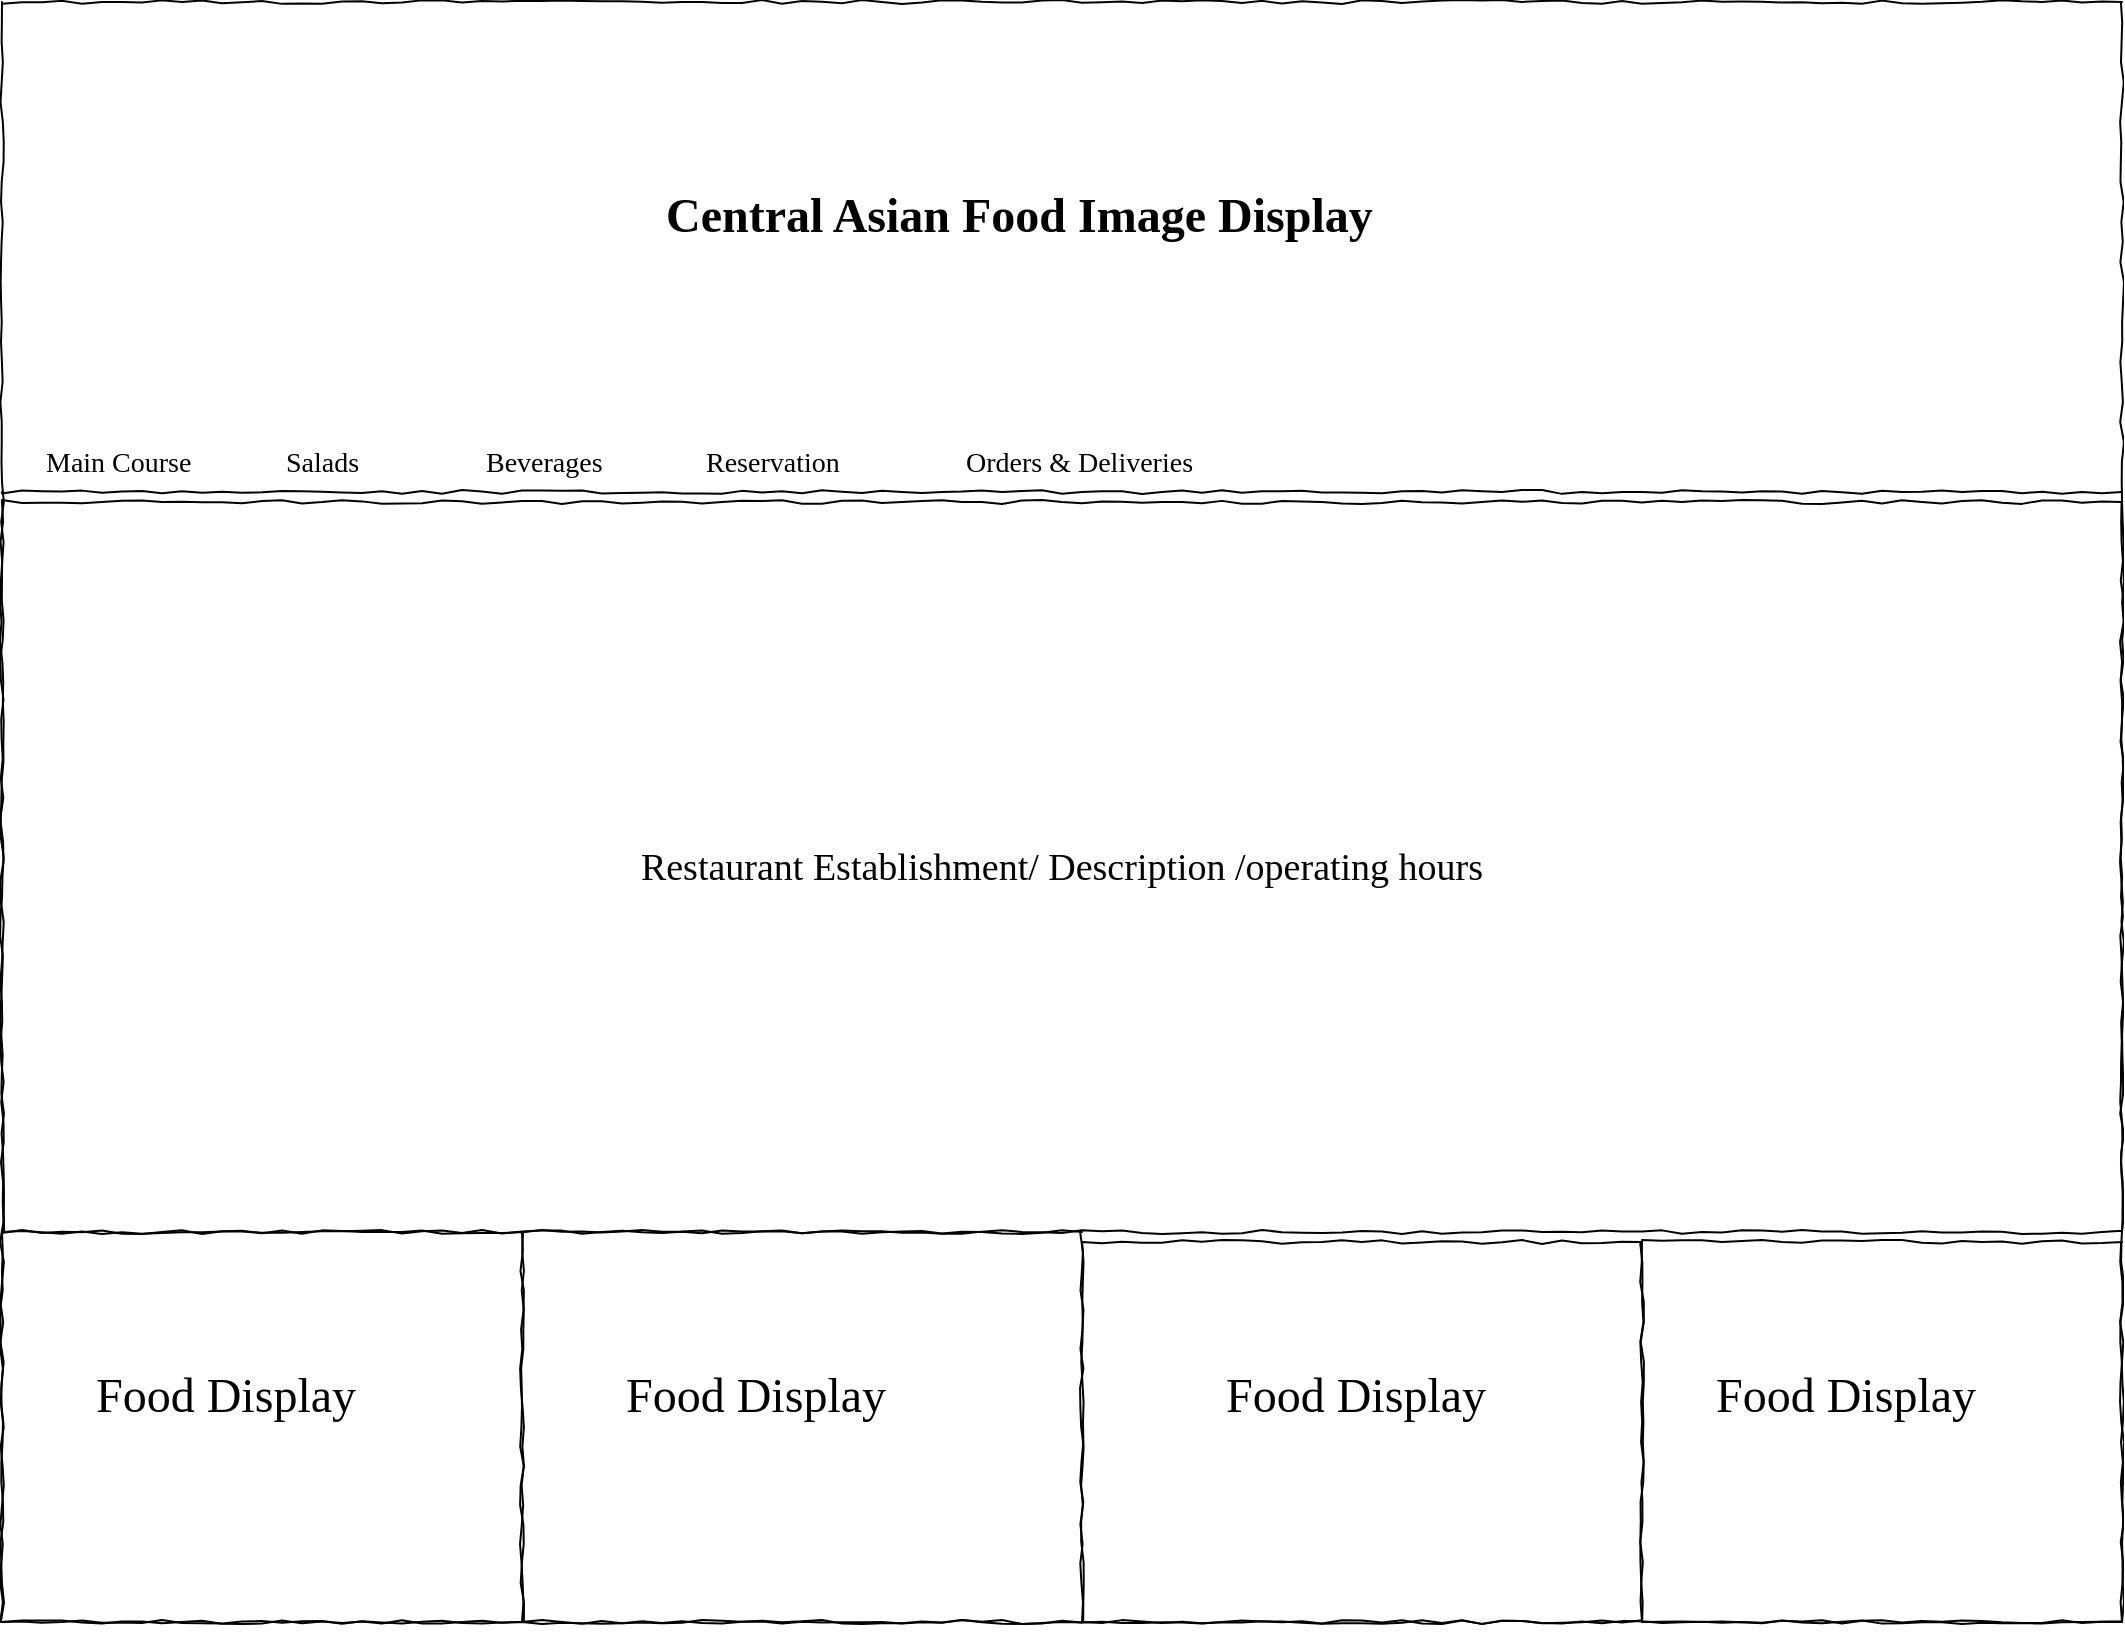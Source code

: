 <mxfile version="21.7.1" type="github" pages="6">
  <diagram name="Homepage" id="sxxw3EWVI2-0Te2pSlPX">
    <mxGraphModel dx="1492" dy="940" grid="1" gridSize="10" guides="1" tooltips="1" connect="1" arrows="1" fold="1" page="1" pageScale="1" pageWidth="1100" pageHeight="850" background="none" math="0" shadow="0">
      <root>
        <mxCell id="HupLkEJod9iiiQfGaWmN-0" />
        <mxCell id="HupLkEJod9iiiQfGaWmN-1" parent="HupLkEJod9iiiQfGaWmN-0" />
        <mxCell id="HupLkEJod9iiiQfGaWmN-2" value="" style="whiteSpace=wrap;html=1;rounded=0;shadow=0;labelBackgroundColor=none;strokeColor=#000000;strokeWidth=1;fillColor=none;fontFamily=Verdana;fontSize=12;fontColor=#000000;align=center;comic=1;verticalAlign=bottom;" vertex="1" parent="HupLkEJod9iiiQfGaWmN-1">
          <mxGeometry x="20" y="20" width="1060" height="810" as="geometry" />
        </mxCell>
        <mxCell id="HupLkEJod9iiiQfGaWmN-3" value="" style="line;strokeWidth=1;html=1;rounded=0;shadow=0;labelBackgroundColor=none;fillColor=none;fontFamily=Verdana;fontSize=14;fontColor=#000000;align=center;comic=1;" vertex="1" parent="HupLkEJod9iiiQfGaWmN-1">
          <mxGeometry x="20" y="140" width="1060" height="250" as="geometry" />
        </mxCell>
        <mxCell id="HupLkEJod9iiiQfGaWmN-4" value="&lt;div style=&quot;text-align: justify&quot;&gt;&lt;br&gt;&lt;/div&gt;" style="whiteSpace=wrap;html=1;rounded=0;shadow=0;labelBackgroundColor=none;strokeWidth=1;fillColor=none;fontFamily=Verdana;fontSize=12;align=center;verticalAlign=top;spacing=10;comic=1;" vertex="1" parent="HupLkEJod9iiiQfGaWmN-1">
          <mxGeometry x="20" y="635" width="260" height="195" as="geometry" />
        </mxCell>
        <mxCell id="HupLkEJod9iiiQfGaWmN-5" value="&lt;font style=&quot;font-size: 19px;&quot;&gt;Restaurant Establishment/ Description /operating hours&lt;/font&gt;" style="whiteSpace=wrap;html=1;rounded=0;shadow=0;labelBackgroundColor=none;strokeWidth=1;fillColor=none;fontFamily=Verdana;fontSize=12;align=center;comic=1;" vertex="1" parent="HupLkEJod9iiiQfGaWmN-1">
          <mxGeometry x="20" y="270" width="1060" height="365" as="geometry" />
        </mxCell>
        <mxCell id="HupLkEJod9iiiQfGaWmN-6" value="Main Course" style="text;html=1;points=[];align=left;verticalAlign=top;spacingTop=-4;fontSize=14;fontFamily=Verdana" vertex="1" parent="HupLkEJod9iiiQfGaWmN-1">
          <mxGeometry x="40" y="240" width="170" height="20" as="geometry" />
        </mxCell>
        <mxCell id="HupLkEJod9iiiQfGaWmN-7" value="&lt;b&gt;&lt;font style=&quot;font-size: 24px;&quot;&gt;Central Asian Food Image Display&lt;/font&gt;&lt;/b&gt;" style="text;html=1;points=[];align=left;verticalAlign=top;spacingTop=-4;fontSize=14;fontFamily=Verdana" vertex="1" parent="HupLkEJod9iiiQfGaWmN-1">
          <mxGeometry x="350" y="110" width="500" height="70" as="geometry" />
        </mxCell>
        <mxCell id="HupLkEJod9iiiQfGaWmN-8" value="Salads" style="text;html=1;points=[];align=left;verticalAlign=top;spacingTop=-4;fontSize=14;fontFamily=Verdana" vertex="1" parent="HupLkEJod9iiiQfGaWmN-1">
          <mxGeometry x="160" y="240" width="170" height="20" as="geometry" />
        </mxCell>
        <mxCell id="HupLkEJod9iiiQfGaWmN-9" value="Beverages" style="text;html=1;points=[];align=left;verticalAlign=top;spacingTop=-4;fontSize=14;fontFamily=Verdana" vertex="1" parent="HupLkEJod9iiiQfGaWmN-1">
          <mxGeometry x="260" y="240" width="170" height="20" as="geometry" />
        </mxCell>
        <mxCell id="HupLkEJod9iiiQfGaWmN-10" value="Reservation" style="text;html=1;points=[];align=left;verticalAlign=top;spacingTop=-4;fontSize=14;fontFamily=Verdana" vertex="1" parent="HupLkEJod9iiiQfGaWmN-1">
          <mxGeometry x="370" y="240" width="170" height="20" as="geometry" />
        </mxCell>
        <mxCell id="HupLkEJod9iiiQfGaWmN-11" value="Orders &amp;amp; Deliveries" style="text;html=1;points=[];align=left;verticalAlign=top;spacingTop=-4;fontSize=14;fontFamily=Verdana" vertex="1" parent="HupLkEJod9iiiQfGaWmN-1">
          <mxGeometry x="500" y="240" width="170" height="20" as="geometry" />
        </mxCell>
        <mxCell id="HupLkEJod9iiiQfGaWmN-13" value="&lt;div style=&quot;text-align: justify&quot;&gt;&lt;br&gt;&lt;/div&gt;" style="whiteSpace=wrap;html=1;rounded=0;shadow=0;labelBackgroundColor=none;strokeWidth=1;fillColor=none;fontFamily=Verdana;fontSize=12;align=center;verticalAlign=top;spacing=10;comic=1;" vertex="1" parent="HupLkEJod9iiiQfGaWmN-1">
          <mxGeometry x="280" y="635" width="280" height="195" as="geometry" />
        </mxCell>
        <mxCell id="HupLkEJod9iiiQfGaWmN-14" value="&lt;div style=&quot;text-align: justify&quot;&gt;&lt;br&gt;&lt;/div&gt;" style="whiteSpace=wrap;html=1;rounded=0;shadow=0;labelBackgroundColor=none;strokeWidth=1;fillColor=none;fontFamily=Verdana;fontSize=12;align=center;verticalAlign=top;spacing=10;comic=1;" vertex="1" parent="HupLkEJod9iiiQfGaWmN-1">
          <mxGeometry x="560" y="640" width="280" height="190" as="geometry" />
        </mxCell>
        <mxCell id="HupLkEJod9iiiQfGaWmN-15" value="&lt;div style=&quot;text-align: justify&quot;&gt;&lt;br&gt;&lt;/div&gt;" style="whiteSpace=wrap;html=1;rounded=0;shadow=0;labelBackgroundColor=none;strokeWidth=1;fillColor=none;fontFamily=Verdana;fontSize=12;align=center;verticalAlign=top;spacing=10;comic=1;" vertex="1" parent="HupLkEJod9iiiQfGaWmN-1">
          <mxGeometry x="840" y="640" width="240" height="190" as="geometry" />
        </mxCell>
        <mxCell id="HupLkEJod9iiiQfGaWmN-16" style="edgeStyle=orthogonalEdgeStyle;rounded=0;orthogonalLoop=1;jettySize=auto;html=1;exitX=0.5;exitY=1;exitDx=0;exitDy=0;" edge="1" parent="HupLkEJod9iiiQfGaWmN-1" source="HupLkEJod9iiiQfGaWmN-13" target="HupLkEJod9iiiQfGaWmN-13">
          <mxGeometry relative="1" as="geometry" />
        </mxCell>
        <mxCell id="HupLkEJod9iiiQfGaWmN-17" value="&lt;font style=&quot;font-size: 24px;&quot;&gt;Food Display&lt;/font&gt;" style="text;html=1;points=[];align=left;verticalAlign=top;spacingTop=-4;fontSize=14;fontFamily=Verdana" vertex="1" parent="HupLkEJod9iiiQfGaWmN-1">
          <mxGeometry x="65" y="700" width="170" height="20" as="geometry" />
        </mxCell>
        <mxCell id="HupLkEJod9iiiQfGaWmN-18" value="&lt;font style=&quot;font-size: 24px;&quot;&gt;Food Display&lt;/font&gt;" style="text;html=1;points=[];align=left;verticalAlign=top;spacingTop=-4;fontSize=14;fontFamily=Verdana" vertex="1" parent="HupLkEJod9iiiQfGaWmN-1">
          <mxGeometry x="330" y="700" width="170" height="20" as="geometry" />
        </mxCell>
        <mxCell id="HupLkEJod9iiiQfGaWmN-19" value="&lt;font style=&quot;font-size: 24px;&quot;&gt;Food Display&lt;/font&gt;" style="text;html=1;points=[];align=left;verticalAlign=top;spacingTop=-4;fontSize=14;fontFamily=Verdana" vertex="1" parent="HupLkEJod9iiiQfGaWmN-1">
          <mxGeometry x="630" y="700" width="170" height="20" as="geometry" />
        </mxCell>
        <mxCell id="HupLkEJod9iiiQfGaWmN-20" value="&lt;font style=&quot;font-size: 24px;&quot;&gt;Food Display&lt;/font&gt;" style="text;html=1;points=[];align=left;verticalAlign=top;spacingTop=-4;fontSize=14;fontFamily=Verdana" vertex="1" parent="HupLkEJod9iiiQfGaWmN-1">
          <mxGeometry x="875" y="700" width="170" height="20" as="geometry" />
        </mxCell>
      </root>
    </mxGraphModel>
  </diagram>
  <diagram name="Main Course" id="03018318-947c-dd8e-b7a3-06fadd420f32">
    <mxGraphModel dx="1492" dy="940" grid="1" gridSize="10" guides="1" tooltips="1" connect="1" arrows="1" fold="1" page="1" pageScale="1" pageWidth="1100" pageHeight="850" background="none" math="0" shadow="0">
      <root>
        <mxCell id="0" />
        <mxCell id="1" parent="0" />
        <mxCell id="677b7b8949515195-1" value="" style="whiteSpace=wrap;html=1;rounded=0;shadow=0;labelBackgroundColor=none;strokeColor=#000000;strokeWidth=1;fillColor=none;fontFamily=Verdana;fontSize=12;fontColor=#000000;align=center;comic=1;verticalAlign=bottom;" parent="1" vertex="1">
          <mxGeometry x="20" y="20" width="1060" height="810" as="geometry" />
        </mxCell>
        <mxCell id="677b7b8949515195-9" value="" style="line;strokeWidth=1;html=1;rounded=0;shadow=0;labelBackgroundColor=none;fillColor=none;fontFamily=Verdana;fontSize=14;fontColor=#000000;align=center;comic=1;" parent="1" vertex="1">
          <mxGeometry x="20" y="140" width="1060" height="250" as="geometry" />
        </mxCell>
        <mxCell id="677b7b8949515195-25" value="" style="whiteSpace=wrap;html=1;rounded=0;shadow=0;labelBackgroundColor=none;strokeWidth=1;fillColor=none;fontFamily=Verdana;fontSize=12;align=center;comic=1;" parent="1" vertex="1">
          <mxGeometry x="20" y="270" width="1060" height="470" as="geometry" />
        </mxCell>
        <mxCell id="677b7b8949515195-44" value="Home" style="text;html=1;points=[];align=left;verticalAlign=top;spacingTop=-4;fontSize=14;fontFamily=Verdana" parent="1" vertex="1">
          <mxGeometry x="40" y="240" width="170" height="20" as="geometry" />
        </mxCell>
        <mxCell id="677b7b8949515195-45" value="&lt;font style=&quot;font-size: 21px;&quot;&gt;Central Asian Food Image Display&lt;/font&gt;" style="text;html=1;points=[];align=left;verticalAlign=top;spacingTop=-4;fontSize=14;fontFamily=Verdana" parent="1" vertex="1">
          <mxGeometry x="340" y="110" width="240" height="40" as="geometry" />
        </mxCell>
        <mxCell id="aOcIEngZPSpyraB82Rp0-3" value="Salads" style="text;html=1;points=[];align=left;verticalAlign=top;spacingTop=-4;fontSize=14;fontFamily=Verdana" vertex="1" parent="1">
          <mxGeometry x="160" y="240" width="170" height="20" as="geometry" />
        </mxCell>
        <mxCell id="aOcIEngZPSpyraB82Rp0-4" value="Beverages" style="text;html=1;points=[];align=left;verticalAlign=top;spacingTop=-4;fontSize=14;fontFamily=Verdana" vertex="1" parent="1">
          <mxGeometry x="260" y="240" width="170" height="20" as="geometry" />
        </mxCell>
        <mxCell id="aOcIEngZPSpyraB82Rp0-5" value="Reservation" style="text;html=1;points=[];align=left;verticalAlign=top;spacingTop=-4;fontSize=14;fontFamily=Verdana" vertex="1" parent="1">
          <mxGeometry x="370" y="240" width="170" height="20" as="geometry" />
        </mxCell>
        <mxCell id="aOcIEngZPSpyraB82Rp0-6" value="Orders &amp;amp; Deliveries" style="text;html=1;points=[];align=left;verticalAlign=top;spacingTop=-4;fontSize=14;fontFamily=Verdana" vertex="1" parent="1">
          <mxGeometry x="500" y="240" width="170" height="20" as="geometry" />
        </mxCell>
        <mxCell id="aOcIEngZPSpyraB82Rp0-12" style="edgeStyle=orthogonalEdgeStyle;rounded=0;orthogonalLoop=1;jettySize=auto;html=1;exitX=0.5;exitY=1;exitDx=0;exitDy=0;" edge="1" parent="1">
          <mxGeometry relative="1" as="geometry">
            <mxPoint x="420.0" y="710" as="sourcePoint" />
            <mxPoint x="420.0" y="710" as="targetPoint" />
          </mxGeometry>
        </mxCell>
        <mxCell id="N7YE8zHKQp_4dpKkEMdn-1" value="" style="group" vertex="1" connectable="0" parent="1">
          <mxGeometry x="20" y="270" width="260" height="150" as="geometry" />
        </mxCell>
        <mxCell id="677b7b8949515195-15" value="&lt;div style=&quot;text-align: justify&quot;&gt;&lt;br&gt;&lt;/div&gt;" style="whiteSpace=wrap;html=1;rounded=0;shadow=0;labelBackgroundColor=none;strokeWidth=1;fillColor=none;fontFamily=Verdana;fontSize=12;align=center;verticalAlign=top;spacing=10;comic=1;" parent="N7YE8zHKQp_4dpKkEMdn-1" vertex="1">
          <mxGeometry width="260" height="150" as="geometry" />
        </mxCell>
        <mxCell id="aOcIEngZPSpyraB82Rp0-13" value="&lt;font style=&quot;font-size: 24px;&quot;&gt;Food Display&lt;/font&gt;" style="text;html=1;points=[];align=left;verticalAlign=top;spacingTop=-4;fontSize=14;fontFamily=Verdana" vertex="1" parent="N7YE8zHKQp_4dpKkEMdn-1">
          <mxGeometry x="45" y="50" width="170" height="3.846" as="geometry" />
        </mxCell>
        <mxCell id="N7YE8zHKQp_4dpKkEMdn-2" value="" style="group" vertex="1" connectable="0" parent="1">
          <mxGeometry x="280" y="270" width="260" height="150" as="geometry" />
        </mxCell>
        <mxCell id="N7YE8zHKQp_4dpKkEMdn-3" value="&lt;div style=&quot;text-align: justify&quot;&gt;&lt;br&gt;&lt;/div&gt;" style="whiteSpace=wrap;html=1;rounded=0;shadow=0;labelBackgroundColor=none;strokeWidth=1;fillColor=none;fontFamily=Verdana;fontSize=12;align=center;verticalAlign=top;spacing=10;comic=1;" vertex="1" parent="N7YE8zHKQp_4dpKkEMdn-2">
          <mxGeometry width="260" height="150" as="geometry" />
        </mxCell>
        <mxCell id="N7YE8zHKQp_4dpKkEMdn-4" value="&lt;font style=&quot;font-size: 24px;&quot;&gt;Food Display&lt;/font&gt;" style="text;html=1;points=[];align=left;verticalAlign=top;spacingTop=-4;fontSize=14;fontFamily=Verdana" vertex="1" parent="N7YE8zHKQp_4dpKkEMdn-2">
          <mxGeometry x="45" y="50" width="170" height="3.846" as="geometry" />
        </mxCell>
        <mxCell id="N7YE8zHKQp_4dpKkEMdn-5" value="" style="group" vertex="1" connectable="0" parent="1">
          <mxGeometry x="540" y="270" width="280" height="150" as="geometry" />
        </mxCell>
        <mxCell id="N7YE8zHKQp_4dpKkEMdn-6" value="&lt;div style=&quot;text-align: justify&quot;&gt;&lt;br&gt;&lt;/div&gt;" style="whiteSpace=wrap;html=1;rounded=0;shadow=0;labelBackgroundColor=none;strokeWidth=1;fillColor=none;fontFamily=Verdana;fontSize=12;align=center;verticalAlign=top;spacing=10;comic=1;" vertex="1" parent="N7YE8zHKQp_4dpKkEMdn-5">
          <mxGeometry width="280" height="150" as="geometry" />
        </mxCell>
        <mxCell id="N7YE8zHKQp_4dpKkEMdn-7" value="&lt;font style=&quot;font-size: 24px;&quot;&gt;Food Display&lt;/font&gt;" style="text;html=1;points=[];align=left;verticalAlign=top;spacingTop=-4;fontSize=14;fontFamily=Verdana" vertex="1" parent="N7YE8zHKQp_4dpKkEMdn-5">
          <mxGeometry x="45" y="50" width="170" height="3.846" as="geometry" />
        </mxCell>
        <mxCell id="N7YE8zHKQp_4dpKkEMdn-8" value="" style="group" vertex="1" connectable="0" parent="1">
          <mxGeometry x="820" y="270" width="260" height="150" as="geometry" />
        </mxCell>
        <mxCell id="N7YE8zHKQp_4dpKkEMdn-9" value="&lt;div style=&quot;text-align: justify&quot;&gt;&lt;br&gt;&lt;/div&gt;" style="whiteSpace=wrap;html=1;rounded=0;shadow=0;labelBackgroundColor=none;strokeWidth=1;fillColor=none;fontFamily=Verdana;fontSize=12;align=center;verticalAlign=top;spacing=10;comic=1;" vertex="1" parent="N7YE8zHKQp_4dpKkEMdn-8">
          <mxGeometry width="260" height="150" as="geometry" />
        </mxCell>
        <mxCell id="N7YE8zHKQp_4dpKkEMdn-10" value="&lt;font style=&quot;font-size: 24px;&quot;&gt;Food Display&lt;/font&gt;" style="text;html=1;points=[];align=left;verticalAlign=top;spacingTop=-4;fontSize=14;fontFamily=Verdana" vertex="1" parent="N7YE8zHKQp_4dpKkEMdn-8">
          <mxGeometry x="41.786" y="50" width="157.857" height="3.846" as="geometry" />
        </mxCell>
        <mxCell id="N7YE8zHKQp_4dpKkEMdn-11" value="" style="group" vertex="1" connectable="0" parent="1">
          <mxGeometry x="20" y="420" width="260" height="160" as="geometry" />
        </mxCell>
        <mxCell id="N7YE8zHKQp_4dpKkEMdn-12" value="&lt;div style=&quot;text-align: justify&quot;&gt;&lt;br&gt;&lt;/div&gt;" style="whiteSpace=wrap;html=1;rounded=0;shadow=0;labelBackgroundColor=none;strokeWidth=1;fillColor=none;fontFamily=Verdana;fontSize=12;align=center;verticalAlign=top;spacing=10;comic=1;" vertex="1" parent="N7YE8zHKQp_4dpKkEMdn-11">
          <mxGeometry width="260" height="160" as="geometry" />
        </mxCell>
        <mxCell id="N7YE8zHKQp_4dpKkEMdn-13" value="&lt;font style=&quot;font-size: 24px;&quot;&gt;Food Display&lt;/font&gt;" style="text;html=1;points=[];align=left;verticalAlign=top;spacingTop=-4;fontSize=14;fontFamily=Verdana" vertex="1" parent="N7YE8zHKQp_4dpKkEMdn-11">
          <mxGeometry x="45" y="53.333" width="170" height="4.103" as="geometry" />
        </mxCell>
        <mxCell id="N7YE8zHKQp_4dpKkEMdn-14" value="" style="group" vertex="1" connectable="0" parent="1">
          <mxGeometry x="280" y="425" width="260" height="155" as="geometry" />
        </mxCell>
        <mxCell id="N7YE8zHKQp_4dpKkEMdn-15" value="&lt;div style=&quot;text-align: justify&quot;&gt;&lt;br&gt;&lt;/div&gt;" style="whiteSpace=wrap;html=1;rounded=0;shadow=0;labelBackgroundColor=none;strokeWidth=1;fillColor=none;fontFamily=Verdana;fontSize=12;align=center;verticalAlign=top;spacing=10;comic=1;" vertex="1" parent="N7YE8zHKQp_4dpKkEMdn-14">
          <mxGeometry width="260" height="155" as="geometry" />
        </mxCell>
        <mxCell id="N7YE8zHKQp_4dpKkEMdn-16" value="&lt;font style=&quot;font-size: 24px;&quot;&gt;Food Display&lt;/font&gt;" style="text;html=1;points=[];align=left;verticalAlign=top;spacingTop=-4;fontSize=14;fontFamily=Verdana" vertex="1" parent="N7YE8zHKQp_4dpKkEMdn-14">
          <mxGeometry x="45" y="51.667" width="170" height="3.974" as="geometry" />
        </mxCell>
        <mxCell id="N7YE8zHKQp_4dpKkEMdn-17" value="" style="group" vertex="1" connectable="0" parent="1">
          <mxGeometry x="540" y="430" width="280" height="160" as="geometry" />
        </mxCell>
        <mxCell id="N7YE8zHKQp_4dpKkEMdn-18" value="&lt;div style=&quot;text-align: justify&quot;&gt;&lt;br&gt;&lt;/div&gt;" style="whiteSpace=wrap;html=1;rounded=0;shadow=0;labelBackgroundColor=none;strokeWidth=1;fillColor=none;fontFamily=Verdana;fontSize=12;align=center;verticalAlign=top;spacing=10;comic=1;" vertex="1" parent="N7YE8zHKQp_4dpKkEMdn-17">
          <mxGeometry y="-10" width="280" height="160" as="geometry" />
        </mxCell>
        <mxCell id="N7YE8zHKQp_4dpKkEMdn-19" value="&lt;font style=&quot;font-size: 24px;&quot;&gt;Food Display&lt;/font&gt;" style="text;html=1;points=[];align=left;verticalAlign=top;spacingTop=-4;fontSize=14;fontFamily=Verdana" vertex="1" parent="N7YE8zHKQp_4dpKkEMdn-17">
          <mxGeometry x="45" y="50" width="170" height="3.846" as="geometry" />
        </mxCell>
        <mxCell id="N7YE8zHKQp_4dpKkEMdn-20" value="" style="group" vertex="1" connectable="0" parent="1">
          <mxGeometry x="820" y="430" width="260" height="160" as="geometry" />
        </mxCell>
        <mxCell id="N7YE8zHKQp_4dpKkEMdn-21" value="&lt;div style=&quot;text-align: justify&quot;&gt;&lt;br&gt;&lt;/div&gt;" style="whiteSpace=wrap;html=1;rounded=0;shadow=0;labelBackgroundColor=none;strokeWidth=1;fillColor=none;fontFamily=Verdana;fontSize=12;align=center;verticalAlign=top;spacing=10;comic=1;" vertex="1" parent="N7YE8zHKQp_4dpKkEMdn-20">
          <mxGeometry y="-10" width="260" height="160" as="geometry" />
        </mxCell>
        <mxCell id="N7YE8zHKQp_4dpKkEMdn-22" value="&lt;font style=&quot;font-size: 24px;&quot;&gt;Food Display&lt;/font&gt;" style="text;html=1;points=[];align=left;verticalAlign=top;spacingTop=-4;fontSize=14;fontFamily=Verdana" vertex="1" parent="N7YE8zHKQp_4dpKkEMdn-20">
          <mxGeometry x="41.786" y="50" width="157.857" height="3.846" as="geometry" />
        </mxCell>
        <mxCell id="N7YE8zHKQp_4dpKkEMdn-23" value="" style="group" vertex="1" connectable="0" parent="1">
          <mxGeometry x="20" y="560" width="260" height="180" as="geometry" />
        </mxCell>
        <mxCell id="N7YE8zHKQp_4dpKkEMdn-24" value="&lt;div style=&quot;text-align: justify&quot;&gt;&lt;br&gt;&lt;/div&gt;" style="whiteSpace=wrap;html=1;rounded=0;shadow=0;labelBackgroundColor=none;strokeWidth=1;fillColor=none;fontFamily=Verdana;fontSize=12;align=center;verticalAlign=top;spacing=10;comic=1;" vertex="1" parent="N7YE8zHKQp_4dpKkEMdn-23">
          <mxGeometry y="22.5" width="260" height="157.5" as="geometry" />
        </mxCell>
        <mxCell id="N7YE8zHKQp_4dpKkEMdn-25" value="&lt;font style=&quot;font-size: 24px;&quot;&gt;Food Display&lt;/font&gt;" style="text;html=1;points=[];align=left;verticalAlign=top;spacingTop=-4;fontSize=14;fontFamily=Verdana" vertex="1" parent="N7YE8zHKQp_4dpKkEMdn-23">
          <mxGeometry x="45" y="60" width="170" height="4.615" as="geometry" />
        </mxCell>
        <mxCell id="N7YE8zHKQp_4dpKkEMdn-28" value="" style="group" vertex="1" connectable="0" parent="1">
          <mxGeometry x="280" y="580" width="260" height="160" as="geometry" />
        </mxCell>
        <mxCell id="N7YE8zHKQp_4dpKkEMdn-29" value="&lt;div style=&quot;text-align: justify&quot;&gt;&lt;br&gt;&lt;/div&gt;" style="whiteSpace=wrap;html=1;rounded=0;shadow=0;labelBackgroundColor=none;strokeWidth=1;fillColor=none;fontFamily=Verdana;fontSize=12;align=center;verticalAlign=top;spacing=10;comic=1;" vertex="1" parent="N7YE8zHKQp_4dpKkEMdn-28">
          <mxGeometry width="260" height="160" as="geometry" />
        </mxCell>
        <mxCell id="N7YE8zHKQp_4dpKkEMdn-30" value="&lt;font style=&quot;font-size: 24px;&quot;&gt;Food Display&lt;/font&gt;" style="text;html=1;points=[];align=left;verticalAlign=top;spacingTop=-4;fontSize=14;fontFamily=Verdana" vertex="1" parent="N7YE8zHKQp_4dpKkEMdn-28">
          <mxGeometry x="45" y="53.333" width="170" height="4.103" as="geometry" />
        </mxCell>
        <mxCell id="N7YE8zHKQp_4dpKkEMdn-31" value="" style="group" vertex="1" connectable="0" parent="1">
          <mxGeometry x="540" y="580" width="280" height="160" as="geometry" />
        </mxCell>
        <mxCell id="N7YE8zHKQp_4dpKkEMdn-32" value="&lt;div style=&quot;text-align: justify&quot;&gt;&lt;br&gt;&lt;/div&gt;" style="whiteSpace=wrap;html=1;rounded=0;shadow=0;labelBackgroundColor=none;strokeWidth=1;fillColor=none;fontFamily=Verdana;fontSize=12;align=center;verticalAlign=top;spacing=10;comic=1;" vertex="1" parent="N7YE8zHKQp_4dpKkEMdn-31">
          <mxGeometry width="280" height="160" as="geometry" />
        </mxCell>
        <mxCell id="N7YE8zHKQp_4dpKkEMdn-33" value="&lt;font style=&quot;font-size: 24px;&quot;&gt;Food Display&lt;/font&gt;" style="text;html=1;points=[];align=left;verticalAlign=top;spacingTop=-4;fontSize=14;fontFamily=Verdana" vertex="1" parent="N7YE8zHKQp_4dpKkEMdn-31">
          <mxGeometry x="48.462" y="53.333" width="183.077" height="4.103" as="geometry" />
        </mxCell>
        <mxCell id="N7YE8zHKQp_4dpKkEMdn-34" value="" style="group" vertex="1" connectable="0" parent="1">
          <mxGeometry x="820" y="580" width="260" height="160" as="geometry" />
        </mxCell>
        <mxCell id="N7YE8zHKQp_4dpKkEMdn-35" value="&lt;div style=&quot;text-align: justify&quot;&gt;&lt;br&gt;&lt;/div&gt;" style="whiteSpace=wrap;html=1;rounded=0;shadow=0;labelBackgroundColor=none;strokeWidth=1;fillColor=none;fontFamily=Verdana;fontSize=12;align=center;verticalAlign=top;spacing=10;comic=1;" vertex="1" parent="N7YE8zHKQp_4dpKkEMdn-34">
          <mxGeometry width="260" height="160" as="geometry" />
        </mxCell>
        <mxCell id="N7YE8zHKQp_4dpKkEMdn-36" value="&lt;font style=&quot;font-size: 24px;&quot;&gt;Food Display&lt;/font&gt;" style="text;html=1;points=[];align=left;verticalAlign=top;spacingTop=-4;fontSize=14;fontFamily=Verdana" vertex="1" parent="N7YE8zHKQp_4dpKkEMdn-34">
          <mxGeometry x="45" y="53.333" width="170" height="4.103" as="geometry" />
        </mxCell>
        <mxCell id="N7YE8zHKQp_4dpKkEMdn-38" value="&lt;font style=&quot;font-size: 20px;&quot;&gt;Contacts/ address/ location&lt;/font&gt;" style="text;html=1;points=[];align=left;verticalAlign=top;spacingTop=-4;fontSize=14;fontFamily=Verdana" vertex="1" parent="1">
          <mxGeometry x="60" y="770" width="330" height="40" as="geometry" />
        </mxCell>
      </root>
    </mxGraphModel>
  </diagram>
  <diagram name="Salads" id="TOlPGfnkrwDcS_S_YGZB">
    <mxGraphModel dx="1492" dy="940" grid="1" gridSize="10" guides="1" tooltips="1" connect="1" arrows="1" fold="1" page="1" pageScale="1" pageWidth="1100" pageHeight="850" background="none" math="0" shadow="0">
      <root>
        <mxCell id="QrfDJaKyNtdX5xRLB0JX-0" />
        <mxCell id="QrfDJaKyNtdX5xRLB0JX-1" parent="QrfDJaKyNtdX5xRLB0JX-0" />
        <mxCell id="QrfDJaKyNtdX5xRLB0JX-2" value="" style="whiteSpace=wrap;html=1;rounded=0;shadow=0;labelBackgroundColor=none;strokeColor=#000000;strokeWidth=1;fillColor=none;fontFamily=Verdana;fontSize=12;fontColor=#000000;align=center;comic=1;verticalAlign=bottom;" vertex="1" parent="QrfDJaKyNtdX5xRLB0JX-1">
          <mxGeometry x="20" y="20" width="1060" height="810" as="geometry" />
        </mxCell>
        <mxCell id="QrfDJaKyNtdX5xRLB0JX-3" value="" style="line;strokeWidth=1;html=1;rounded=0;shadow=0;labelBackgroundColor=none;fillColor=none;fontFamily=Verdana;fontSize=14;fontColor=#000000;align=center;comic=1;" vertex="1" parent="QrfDJaKyNtdX5xRLB0JX-1">
          <mxGeometry x="20" y="140" width="1060" height="250" as="geometry" />
        </mxCell>
        <mxCell id="QrfDJaKyNtdX5xRLB0JX-4" value="" style="whiteSpace=wrap;html=1;rounded=0;shadow=0;labelBackgroundColor=none;strokeWidth=1;fillColor=none;fontFamily=Verdana;fontSize=12;align=center;comic=1;" vertex="1" parent="QrfDJaKyNtdX5xRLB0JX-1">
          <mxGeometry x="20" y="270" width="1060" height="470" as="geometry" />
        </mxCell>
        <mxCell id="QrfDJaKyNtdX5xRLB0JX-5" value="Home" style="text;html=1;points=[];align=left;verticalAlign=top;spacingTop=-4;fontSize=14;fontFamily=Verdana" vertex="1" parent="QrfDJaKyNtdX5xRLB0JX-1">
          <mxGeometry x="40" y="240" width="170" height="20" as="geometry" />
        </mxCell>
        <mxCell id="QrfDJaKyNtdX5xRLB0JX-6" value="&lt;font style=&quot;font-size: 21px;&quot;&gt;Central Asian Food Image Display&lt;/font&gt;" style="text;html=1;points=[];align=left;verticalAlign=top;spacingTop=-4;fontSize=14;fontFamily=Verdana;strokeWidth=6;" vertex="1" parent="QrfDJaKyNtdX5xRLB0JX-1">
          <mxGeometry x="360" y="100" width="370" height="40" as="geometry" />
        </mxCell>
        <mxCell id="QrfDJaKyNtdX5xRLB0JX-7" value="Main Course" style="text;html=1;points=[];align=left;verticalAlign=top;spacingTop=-4;fontSize=14;fontFamily=Verdana" vertex="1" parent="QrfDJaKyNtdX5xRLB0JX-1">
          <mxGeometry x="140" y="240" width="170" height="20" as="geometry" />
        </mxCell>
        <mxCell id="QrfDJaKyNtdX5xRLB0JX-8" value="Beverages" style="text;html=1;points=[];align=left;verticalAlign=top;spacingTop=-4;fontSize=14;fontFamily=Verdana" vertex="1" parent="QrfDJaKyNtdX5xRLB0JX-1">
          <mxGeometry x="260" y="240" width="170" height="20" as="geometry" />
        </mxCell>
        <mxCell id="QrfDJaKyNtdX5xRLB0JX-9" value="Reservation" style="text;html=1;points=[];align=left;verticalAlign=top;spacingTop=-4;fontSize=14;fontFamily=Verdana" vertex="1" parent="QrfDJaKyNtdX5xRLB0JX-1">
          <mxGeometry x="370" y="240" width="170" height="20" as="geometry" />
        </mxCell>
        <mxCell id="QrfDJaKyNtdX5xRLB0JX-10" value="Orders &amp;amp; Deliveries" style="text;html=1;points=[];align=left;verticalAlign=top;spacingTop=-4;fontSize=14;fontFamily=Verdana" vertex="1" parent="QrfDJaKyNtdX5xRLB0JX-1">
          <mxGeometry x="500" y="240" width="170" height="20" as="geometry" />
        </mxCell>
        <mxCell id="QrfDJaKyNtdX5xRLB0JX-11" style="edgeStyle=orthogonalEdgeStyle;rounded=0;orthogonalLoop=1;jettySize=auto;html=1;exitX=0.5;exitY=1;exitDx=0;exitDy=0;" edge="1" parent="QrfDJaKyNtdX5xRLB0JX-1">
          <mxGeometry relative="1" as="geometry">
            <mxPoint x="420.0" y="710" as="sourcePoint" />
            <mxPoint x="420.0" y="710" as="targetPoint" />
          </mxGeometry>
        </mxCell>
        <mxCell id="QrfDJaKyNtdX5xRLB0JX-12" value="" style="group" vertex="1" connectable="0" parent="QrfDJaKyNtdX5xRLB0JX-1">
          <mxGeometry x="20" y="270" width="260" height="150" as="geometry" />
        </mxCell>
        <mxCell id="QrfDJaKyNtdX5xRLB0JX-13" value="&lt;div style=&quot;text-align: justify&quot;&gt;&lt;br&gt;&lt;/div&gt;" style="whiteSpace=wrap;html=1;rounded=0;shadow=0;labelBackgroundColor=none;strokeWidth=1;fillColor=none;fontFamily=Verdana;fontSize=12;align=center;verticalAlign=top;spacing=10;comic=1;" vertex="1" parent="QrfDJaKyNtdX5xRLB0JX-12">
          <mxGeometry width="260" height="150" as="geometry" />
        </mxCell>
        <mxCell id="QrfDJaKyNtdX5xRLB0JX-14" value="&lt;font style=&quot;font-size: 24px;&quot;&gt;Food Display&lt;/font&gt;" style="text;html=1;points=[];align=left;verticalAlign=top;spacingTop=-4;fontSize=14;fontFamily=Verdana" vertex="1" parent="QrfDJaKyNtdX5xRLB0JX-12">
          <mxGeometry x="45" y="50" width="170" height="3.846" as="geometry" />
        </mxCell>
        <mxCell id="QrfDJaKyNtdX5xRLB0JX-15" value="" style="group" vertex="1" connectable="0" parent="QrfDJaKyNtdX5xRLB0JX-1">
          <mxGeometry x="280" y="270" width="260" height="150" as="geometry" />
        </mxCell>
        <mxCell id="QrfDJaKyNtdX5xRLB0JX-16" value="&lt;div style=&quot;text-align: justify&quot;&gt;&lt;br&gt;&lt;/div&gt;" style="whiteSpace=wrap;html=1;rounded=0;shadow=0;labelBackgroundColor=none;strokeWidth=1;fillColor=none;fontFamily=Verdana;fontSize=12;align=center;verticalAlign=top;spacing=10;comic=1;" vertex="1" parent="QrfDJaKyNtdX5xRLB0JX-15">
          <mxGeometry width="260" height="150" as="geometry" />
        </mxCell>
        <mxCell id="QrfDJaKyNtdX5xRLB0JX-17" value="&lt;font style=&quot;font-size: 24px;&quot;&gt;Food Display&lt;/font&gt;" style="text;html=1;points=[];align=left;verticalAlign=top;spacingTop=-4;fontSize=14;fontFamily=Verdana" vertex="1" parent="QrfDJaKyNtdX5xRLB0JX-15">
          <mxGeometry x="45" y="50" width="170" height="3.846" as="geometry" />
        </mxCell>
        <mxCell id="QrfDJaKyNtdX5xRLB0JX-18" value="" style="group" vertex="1" connectable="0" parent="QrfDJaKyNtdX5xRLB0JX-1">
          <mxGeometry x="540" y="270" width="280" height="150" as="geometry" />
        </mxCell>
        <mxCell id="QrfDJaKyNtdX5xRLB0JX-19" value="&lt;div style=&quot;text-align: justify&quot;&gt;&lt;br&gt;&lt;/div&gt;" style="whiteSpace=wrap;html=1;rounded=0;shadow=0;labelBackgroundColor=none;strokeWidth=1;fillColor=none;fontFamily=Verdana;fontSize=12;align=center;verticalAlign=top;spacing=10;comic=1;" vertex="1" parent="QrfDJaKyNtdX5xRLB0JX-18">
          <mxGeometry width="280" height="150" as="geometry" />
        </mxCell>
        <mxCell id="QrfDJaKyNtdX5xRLB0JX-20" value="&lt;font style=&quot;font-size: 24px;&quot;&gt;Food Display&lt;/font&gt;" style="text;html=1;points=[];align=left;verticalAlign=top;spacingTop=-4;fontSize=14;fontFamily=Verdana" vertex="1" parent="QrfDJaKyNtdX5xRLB0JX-18">
          <mxGeometry x="45" y="50" width="170" height="3.846" as="geometry" />
        </mxCell>
        <mxCell id="QrfDJaKyNtdX5xRLB0JX-21" value="" style="group" vertex="1" connectable="0" parent="QrfDJaKyNtdX5xRLB0JX-1">
          <mxGeometry x="820" y="270" width="260" height="150" as="geometry" />
        </mxCell>
        <mxCell id="QrfDJaKyNtdX5xRLB0JX-22" value="&lt;div style=&quot;text-align: justify&quot;&gt;&lt;br&gt;&lt;/div&gt;" style="whiteSpace=wrap;html=1;rounded=0;shadow=0;labelBackgroundColor=none;strokeWidth=1;fillColor=none;fontFamily=Verdana;fontSize=12;align=center;verticalAlign=top;spacing=10;comic=1;" vertex="1" parent="QrfDJaKyNtdX5xRLB0JX-21">
          <mxGeometry width="260" height="150" as="geometry" />
        </mxCell>
        <mxCell id="QrfDJaKyNtdX5xRLB0JX-23" value="&lt;font style=&quot;font-size: 24px;&quot;&gt;Food Display&lt;/font&gt;" style="text;html=1;points=[];align=left;verticalAlign=top;spacingTop=-4;fontSize=14;fontFamily=Verdana" vertex="1" parent="QrfDJaKyNtdX5xRLB0JX-21">
          <mxGeometry x="41.786" y="50" width="157.857" height="3.846" as="geometry" />
        </mxCell>
        <mxCell id="QrfDJaKyNtdX5xRLB0JX-24" value="" style="group" vertex="1" connectable="0" parent="QrfDJaKyNtdX5xRLB0JX-1">
          <mxGeometry x="20" y="420" width="260" height="160" as="geometry" />
        </mxCell>
        <mxCell id="QrfDJaKyNtdX5xRLB0JX-25" value="&lt;div style=&quot;text-align: justify&quot;&gt;&lt;br&gt;&lt;/div&gt;" style="whiteSpace=wrap;html=1;rounded=0;shadow=0;labelBackgroundColor=none;strokeWidth=1;fillColor=none;fontFamily=Verdana;fontSize=12;align=center;verticalAlign=top;spacing=10;comic=1;" vertex="1" parent="QrfDJaKyNtdX5xRLB0JX-24">
          <mxGeometry width="260" height="160" as="geometry" />
        </mxCell>
        <mxCell id="QrfDJaKyNtdX5xRLB0JX-26" value="&lt;font style=&quot;font-size: 24px;&quot;&gt;Food Display&lt;/font&gt;" style="text;html=1;points=[];align=left;verticalAlign=top;spacingTop=-4;fontSize=14;fontFamily=Verdana" vertex="1" parent="QrfDJaKyNtdX5xRLB0JX-24">
          <mxGeometry x="45" y="53.333" width="170" height="4.103" as="geometry" />
        </mxCell>
        <mxCell id="QrfDJaKyNtdX5xRLB0JX-27" value="" style="group" vertex="1" connectable="0" parent="QrfDJaKyNtdX5xRLB0JX-1">
          <mxGeometry x="280" y="425" width="260" height="155" as="geometry" />
        </mxCell>
        <mxCell id="QrfDJaKyNtdX5xRLB0JX-28" value="&lt;div style=&quot;text-align: justify&quot;&gt;&lt;br&gt;&lt;/div&gt;" style="whiteSpace=wrap;html=1;rounded=0;shadow=0;labelBackgroundColor=none;strokeWidth=1;fillColor=none;fontFamily=Verdana;fontSize=12;align=center;verticalAlign=top;spacing=10;comic=1;" vertex="1" parent="QrfDJaKyNtdX5xRLB0JX-27">
          <mxGeometry width="260" height="155" as="geometry" />
        </mxCell>
        <mxCell id="QrfDJaKyNtdX5xRLB0JX-29" value="&lt;font style=&quot;font-size: 24px;&quot;&gt;Food Display&lt;/font&gt;" style="text;html=1;points=[];align=left;verticalAlign=top;spacingTop=-4;fontSize=14;fontFamily=Verdana" vertex="1" parent="QrfDJaKyNtdX5xRLB0JX-27">
          <mxGeometry x="45" y="51.667" width="170" height="3.974" as="geometry" />
        </mxCell>
        <mxCell id="QrfDJaKyNtdX5xRLB0JX-30" value="" style="group" vertex="1" connectable="0" parent="QrfDJaKyNtdX5xRLB0JX-1">
          <mxGeometry x="540" y="430" width="280" height="160" as="geometry" />
        </mxCell>
        <mxCell id="QrfDJaKyNtdX5xRLB0JX-31" value="&lt;div style=&quot;text-align: justify&quot;&gt;&lt;br&gt;&lt;/div&gt;" style="whiteSpace=wrap;html=1;rounded=0;shadow=0;labelBackgroundColor=none;strokeWidth=1;fillColor=none;fontFamily=Verdana;fontSize=12;align=center;verticalAlign=top;spacing=10;comic=1;" vertex="1" parent="QrfDJaKyNtdX5xRLB0JX-30">
          <mxGeometry y="-10" width="280" height="160" as="geometry" />
        </mxCell>
        <mxCell id="QrfDJaKyNtdX5xRLB0JX-32" value="&lt;font style=&quot;font-size: 24px;&quot;&gt;Food Display&lt;/font&gt;" style="text;html=1;points=[];align=left;verticalAlign=top;spacingTop=-4;fontSize=14;fontFamily=Verdana" vertex="1" parent="QrfDJaKyNtdX5xRLB0JX-30">
          <mxGeometry x="45" y="50" width="170" height="3.846" as="geometry" />
        </mxCell>
        <mxCell id="QrfDJaKyNtdX5xRLB0JX-33" value="" style="group" vertex="1" connectable="0" parent="QrfDJaKyNtdX5xRLB0JX-1">
          <mxGeometry x="820" y="430" width="260" height="160" as="geometry" />
        </mxCell>
        <mxCell id="QrfDJaKyNtdX5xRLB0JX-34" value="&lt;div style=&quot;text-align: justify&quot;&gt;&lt;br&gt;&lt;/div&gt;" style="whiteSpace=wrap;html=1;rounded=0;shadow=0;labelBackgroundColor=none;strokeWidth=1;fillColor=none;fontFamily=Verdana;fontSize=12;align=center;verticalAlign=top;spacing=10;comic=1;" vertex="1" parent="QrfDJaKyNtdX5xRLB0JX-33">
          <mxGeometry y="-10" width="260" height="160" as="geometry" />
        </mxCell>
        <mxCell id="QrfDJaKyNtdX5xRLB0JX-35" value="&lt;font style=&quot;font-size: 24px;&quot;&gt;Food Display&lt;/font&gt;" style="text;html=1;points=[];align=left;verticalAlign=top;spacingTop=-4;fontSize=14;fontFamily=Verdana" vertex="1" parent="QrfDJaKyNtdX5xRLB0JX-33">
          <mxGeometry x="41.786" y="50" width="157.857" height="3.846" as="geometry" />
        </mxCell>
        <mxCell id="QrfDJaKyNtdX5xRLB0JX-36" value="" style="group" vertex="1" connectable="0" parent="QrfDJaKyNtdX5xRLB0JX-1">
          <mxGeometry x="20" y="560" width="260" height="180" as="geometry" />
        </mxCell>
        <mxCell id="QrfDJaKyNtdX5xRLB0JX-37" value="&lt;div style=&quot;text-align: justify&quot;&gt;&lt;br&gt;&lt;/div&gt;" style="whiteSpace=wrap;html=1;rounded=0;shadow=0;labelBackgroundColor=none;strokeWidth=1;fillColor=none;fontFamily=Verdana;fontSize=12;align=center;verticalAlign=top;spacing=10;comic=1;" vertex="1" parent="QrfDJaKyNtdX5xRLB0JX-36">
          <mxGeometry y="22.5" width="260" height="157.5" as="geometry" />
        </mxCell>
        <mxCell id="QrfDJaKyNtdX5xRLB0JX-38" value="&lt;font style=&quot;font-size: 24px;&quot;&gt;Food Display&lt;/font&gt;" style="text;html=1;points=[];align=left;verticalAlign=top;spacingTop=-4;fontSize=14;fontFamily=Verdana" vertex="1" parent="QrfDJaKyNtdX5xRLB0JX-36">
          <mxGeometry x="45" y="60" width="170" height="4.615" as="geometry" />
        </mxCell>
        <mxCell id="QrfDJaKyNtdX5xRLB0JX-39" value="" style="group" vertex="1" connectable="0" parent="QrfDJaKyNtdX5xRLB0JX-1">
          <mxGeometry x="280" y="580" width="260" height="160" as="geometry" />
        </mxCell>
        <mxCell id="QrfDJaKyNtdX5xRLB0JX-40" value="&lt;div style=&quot;text-align: justify&quot;&gt;&lt;br&gt;&lt;/div&gt;" style="whiteSpace=wrap;html=1;rounded=0;shadow=0;labelBackgroundColor=none;strokeWidth=1;fillColor=none;fontFamily=Verdana;fontSize=12;align=center;verticalAlign=top;spacing=10;comic=1;" vertex="1" parent="QrfDJaKyNtdX5xRLB0JX-39">
          <mxGeometry width="260" height="160" as="geometry" />
        </mxCell>
        <mxCell id="QrfDJaKyNtdX5xRLB0JX-41" value="&lt;font style=&quot;font-size: 24px;&quot;&gt;Food Display&lt;/font&gt;" style="text;html=1;points=[];align=left;verticalAlign=top;spacingTop=-4;fontSize=14;fontFamily=Verdana" vertex="1" parent="QrfDJaKyNtdX5xRLB0JX-39">
          <mxGeometry x="45" y="53.333" width="170" height="4.103" as="geometry" />
        </mxCell>
        <mxCell id="QrfDJaKyNtdX5xRLB0JX-42" value="" style="group" vertex="1" connectable="0" parent="QrfDJaKyNtdX5xRLB0JX-1">
          <mxGeometry x="540" y="580" width="280" height="160" as="geometry" />
        </mxCell>
        <mxCell id="QrfDJaKyNtdX5xRLB0JX-43" value="&lt;div style=&quot;text-align: justify&quot;&gt;&lt;br&gt;&lt;/div&gt;" style="whiteSpace=wrap;html=1;rounded=0;shadow=0;labelBackgroundColor=none;strokeWidth=1;fillColor=none;fontFamily=Verdana;fontSize=12;align=center;verticalAlign=top;spacing=10;comic=1;" vertex="1" parent="QrfDJaKyNtdX5xRLB0JX-42">
          <mxGeometry width="280" height="160" as="geometry" />
        </mxCell>
        <mxCell id="QrfDJaKyNtdX5xRLB0JX-44" value="&lt;font style=&quot;font-size: 24px;&quot;&gt;Food Display&lt;/font&gt;" style="text;html=1;points=[];align=left;verticalAlign=top;spacingTop=-4;fontSize=14;fontFamily=Verdana" vertex="1" parent="QrfDJaKyNtdX5xRLB0JX-42">
          <mxGeometry x="48.462" y="53.333" width="183.077" height="4.103" as="geometry" />
        </mxCell>
        <mxCell id="QrfDJaKyNtdX5xRLB0JX-45" value="" style="group" vertex="1" connectable="0" parent="QrfDJaKyNtdX5xRLB0JX-1">
          <mxGeometry x="820" y="580" width="260" height="160" as="geometry" />
        </mxCell>
        <mxCell id="QrfDJaKyNtdX5xRLB0JX-46" value="&lt;div style=&quot;text-align: justify&quot;&gt;&lt;br&gt;&lt;/div&gt;" style="whiteSpace=wrap;html=1;rounded=0;shadow=0;labelBackgroundColor=none;strokeWidth=1;fillColor=none;fontFamily=Verdana;fontSize=12;align=center;verticalAlign=top;spacing=10;comic=1;" vertex="1" parent="QrfDJaKyNtdX5xRLB0JX-45">
          <mxGeometry width="260" height="160" as="geometry" />
        </mxCell>
        <mxCell id="QrfDJaKyNtdX5xRLB0JX-47" value="&lt;font style=&quot;font-size: 24px;&quot;&gt;Food Display&lt;/font&gt;" style="text;html=1;points=[];align=left;verticalAlign=top;spacingTop=-4;fontSize=14;fontFamily=Verdana" vertex="1" parent="QrfDJaKyNtdX5xRLB0JX-45">
          <mxGeometry x="45" y="53.333" width="170" height="4.103" as="geometry" />
        </mxCell>
        <mxCell id="QrfDJaKyNtdX5xRLB0JX-48" value="&lt;font style=&quot;font-size: 20px;&quot;&gt;Contacts/ address/ location&lt;/font&gt;" style="text;html=1;points=[];align=left;verticalAlign=top;spacingTop=-4;fontSize=14;fontFamily=Verdana" vertex="1" parent="QrfDJaKyNtdX5xRLB0JX-1">
          <mxGeometry x="60" y="770" width="330" height="40" as="geometry" />
        </mxCell>
      </root>
    </mxGraphModel>
  </diagram>
  <diagram name="Beverages" id="SzZ0Fg1OmaHsCrVoa7Qj">
    <mxGraphModel dx="1790" dy="1128" grid="1" gridSize="10" guides="1" tooltips="1" connect="1" arrows="1" fold="1" page="1" pageScale="1" pageWidth="1100" pageHeight="850" background="none" math="0" shadow="0">
      <root>
        <mxCell id="RdK-4SDuBoD_F4hU2N2t-0" />
        <mxCell id="RdK-4SDuBoD_F4hU2N2t-1" parent="RdK-4SDuBoD_F4hU2N2t-0" />
        <mxCell id="RdK-4SDuBoD_F4hU2N2t-2" value="" style="whiteSpace=wrap;html=1;rounded=0;shadow=0;labelBackgroundColor=none;strokeColor=#000000;strokeWidth=1;fillColor=none;fontFamily=Verdana;fontSize=12;fontColor=#000000;align=center;comic=1;verticalAlign=bottom;" vertex="1" parent="RdK-4SDuBoD_F4hU2N2t-1">
          <mxGeometry x="20" y="20" width="1060" height="810" as="geometry" />
        </mxCell>
        <mxCell id="RdK-4SDuBoD_F4hU2N2t-3" value="" style="line;strokeWidth=1;html=1;rounded=0;shadow=0;labelBackgroundColor=none;fillColor=none;fontFamily=Verdana;fontSize=14;fontColor=#000000;align=center;comic=1;" vertex="1" parent="RdK-4SDuBoD_F4hU2N2t-1">
          <mxGeometry x="20" y="140" width="1060" height="250" as="geometry" />
        </mxCell>
        <mxCell id="RdK-4SDuBoD_F4hU2N2t-4" value="" style="whiteSpace=wrap;html=1;rounded=0;shadow=0;labelBackgroundColor=none;strokeWidth=1;fillColor=none;fontFamily=Verdana;fontSize=12;align=center;comic=1;" vertex="1" parent="RdK-4SDuBoD_F4hU2N2t-1">
          <mxGeometry x="20" y="270" width="1060" height="470" as="geometry" />
        </mxCell>
        <mxCell id="RdK-4SDuBoD_F4hU2N2t-5" value="Home" style="text;html=1;points=[];align=left;verticalAlign=top;spacingTop=-4;fontSize=14;fontFamily=Verdana" vertex="1" parent="RdK-4SDuBoD_F4hU2N2t-1">
          <mxGeometry x="40" y="240" width="170" height="20" as="geometry" />
        </mxCell>
        <mxCell id="RdK-4SDuBoD_F4hU2N2t-6" value="&lt;font style=&quot;font-size: 21px;&quot;&gt;Central Asian Food Image Display&lt;/font&gt;" style="text;html=1;points=[];align=left;verticalAlign=top;spacingTop=-4;fontSize=14;fontFamily=Verdana;strokeWidth=6;" vertex="1" parent="RdK-4SDuBoD_F4hU2N2t-1">
          <mxGeometry x="360" y="100" width="370" height="40" as="geometry" />
        </mxCell>
        <mxCell id="RdK-4SDuBoD_F4hU2N2t-7" value="Main Course" style="text;html=1;points=[];align=left;verticalAlign=top;spacingTop=-4;fontSize=14;fontFamily=Verdana" vertex="1" parent="RdK-4SDuBoD_F4hU2N2t-1">
          <mxGeometry x="140" y="240" width="170" height="20" as="geometry" />
        </mxCell>
        <mxCell id="RdK-4SDuBoD_F4hU2N2t-8" value="Salads" style="text;html=1;points=[];align=left;verticalAlign=top;spacingTop=-4;fontSize=14;fontFamily=Verdana" vertex="1" parent="RdK-4SDuBoD_F4hU2N2t-1">
          <mxGeometry x="260" y="240" width="170" height="20" as="geometry" />
        </mxCell>
        <mxCell id="RdK-4SDuBoD_F4hU2N2t-9" value="Reservation" style="text;html=1;points=[];align=left;verticalAlign=top;spacingTop=-4;fontSize=14;fontFamily=Verdana" vertex="1" parent="RdK-4SDuBoD_F4hU2N2t-1">
          <mxGeometry x="370" y="240" width="170" height="20" as="geometry" />
        </mxCell>
        <mxCell id="RdK-4SDuBoD_F4hU2N2t-10" value="Orders &amp;amp; Deliveries" style="text;html=1;points=[];align=left;verticalAlign=top;spacingTop=-4;fontSize=14;fontFamily=Verdana" vertex="1" parent="RdK-4SDuBoD_F4hU2N2t-1">
          <mxGeometry x="500" y="240" width="170" height="20" as="geometry" />
        </mxCell>
        <mxCell id="RdK-4SDuBoD_F4hU2N2t-11" style="edgeStyle=orthogonalEdgeStyle;rounded=0;orthogonalLoop=1;jettySize=auto;html=1;exitX=0.5;exitY=1;exitDx=0;exitDy=0;" edge="1" parent="RdK-4SDuBoD_F4hU2N2t-1">
          <mxGeometry relative="1" as="geometry">
            <mxPoint x="420.0" y="710" as="sourcePoint" />
            <mxPoint x="420.0" y="710" as="targetPoint" />
          </mxGeometry>
        </mxCell>
        <mxCell id="RdK-4SDuBoD_F4hU2N2t-12" value="" style="group" vertex="1" connectable="0" parent="RdK-4SDuBoD_F4hU2N2t-1">
          <mxGeometry x="20" y="270" width="260" height="150" as="geometry" />
        </mxCell>
        <mxCell id="RdK-4SDuBoD_F4hU2N2t-13" value="&lt;div style=&quot;text-align: justify&quot;&gt;&lt;br&gt;&lt;/div&gt;" style="whiteSpace=wrap;html=1;rounded=0;shadow=0;labelBackgroundColor=none;strokeWidth=1;fillColor=none;fontFamily=Verdana;fontSize=12;align=center;verticalAlign=top;spacing=10;comic=1;" vertex="1" parent="RdK-4SDuBoD_F4hU2N2t-12">
          <mxGeometry width="260" height="150" as="geometry" />
        </mxCell>
        <mxCell id="RdK-4SDuBoD_F4hU2N2t-14" value="&lt;font style=&quot;font-size: 24px;&quot;&gt;Beverages&lt;/font&gt;" style="text;html=1;points=[];align=left;verticalAlign=top;spacingTop=-4;fontSize=14;fontFamily=Verdana" vertex="1" parent="RdK-4SDuBoD_F4hU2N2t-12">
          <mxGeometry x="45" y="50" width="170" height="3.846" as="geometry" />
        </mxCell>
        <mxCell id="RdK-4SDuBoD_F4hU2N2t-15" value="" style="group" vertex="1" connectable="0" parent="RdK-4SDuBoD_F4hU2N2t-1">
          <mxGeometry x="280" y="270" width="260" height="150" as="geometry" />
        </mxCell>
        <mxCell id="RdK-4SDuBoD_F4hU2N2t-16" value="&lt;div style=&quot;text-align: justify&quot;&gt;&lt;br&gt;&lt;/div&gt;" style="whiteSpace=wrap;html=1;rounded=0;shadow=0;labelBackgroundColor=none;strokeWidth=1;fillColor=none;fontFamily=Verdana;fontSize=12;align=center;verticalAlign=top;spacing=10;comic=1;" vertex="1" parent="RdK-4SDuBoD_F4hU2N2t-15">
          <mxGeometry width="260" height="150" as="geometry" />
        </mxCell>
        <mxCell id="RdK-4SDuBoD_F4hU2N2t-17" value="&lt;font style=&quot;font-size: 24px;&quot;&gt;Beverages&lt;/font&gt;" style="text;html=1;points=[];align=left;verticalAlign=top;spacingTop=-4;fontSize=14;fontFamily=Verdana" vertex="1" parent="RdK-4SDuBoD_F4hU2N2t-15">
          <mxGeometry x="45" y="50" width="170" height="3.846" as="geometry" />
        </mxCell>
        <mxCell id="RdK-4SDuBoD_F4hU2N2t-18" value="" style="group" vertex="1" connectable="0" parent="RdK-4SDuBoD_F4hU2N2t-1">
          <mxGeometry x="540" y="270" width="280" height="150" as="geometry" />
        </mxCell>
        <mxCell id="RdK-4SDuBoD_F4hU2N2t-19" value="&lt;div style=&quot;text-align: justify&quot;&gt;&lt;br&gt;&lt;/div&gt;" style="whiteSpace=wrap;html=1;rounded=0;shadow=0;labelBackgroundColor=none;strokeWidth=1;fillColor=none;fontFamily=Verdana;fontSize=12;align=center;verticalAlign=top;spacing=10;comic=1;" vertex="1" parent="RdK-4SDuBoD_F4hU2N2t-18">
          <mxGeometry width="280" height="150" as="geometry" />
        </mxCell>
        <mxCell id="RdK-4SDuBoD_F4hU2N2t-20" value="&lt;font style=&quot;font-size: 24px;&quot;&gt;Beverages&lt;/font&gt;" style="text;html=1;points=[];align=left;verticalAlign=top;spacingTop=-4;fontSize=14;fontFamily=Verdana" vertex="1" parent="RdK-4SDuBoD_F4hU2N2t-18">
          <mxGeometry x="45" y="50" width="170" height="3.846" as="geometry" />
        </mxCell>
        <mxCell id="RdK-4SDuBoD_F4hU2N2t-21" value="" style="group" vertex="1" connectable="0" parent="RdK-4SDuBoD_F4hU2N2t-1">
          <mxGeometry x="820" y="270" width="260" height="150" as="geometry" />
        </mxCell>
        <mxCell id="RdK-4SDuBoD_F4hU2N2t-22" value="&lt;div style=&quot;text-align: justify&quot;&gt;&lt;br&gt;&lt;/div&gt;" style="whiteSpace=wrap;html=1;rounded=0;shadow=0;labelBackgroundColor=none;strokeWidth=1;fillColor=none;fontFamily=Verdana;fontSize=12;align=center;verticalAlign=top;spacing=10;comic=1;" vertex="1" parent="RdK-4SDuBoD_F4hU2N2t-21">
          <mxGeometry width="260" height="150" as="geometry" />
        </mxCell>
        <mxCell id="RdK-4SDuBoD_F4hU2N2t-23" value="&lt;font style=&quot;font-size: 24px;&quot;&gt;Beverages&lt;/font&gt;" style="text;html=1;points=[];align=left;verticalAlign=top;spacingTop=-4;fontSize=14;fontFamily=Verdana" vertex="1" parent="RdK-4SDuBoD_F4hU2N2t-21">
          <mxGeometry x="41.786" y="50" width="157.857" height="3.846" as="geometry" />
        </mxCell>
        <mxCell id="RdK-4SDuBoD_F4hU2N2t-24" value="" style="group" vertex="1" connectable="0" parent="RdK-4SDuBoD_F4hU2N2t-1">
          <mxGeometry x="20" y="420" width="260" height="160" as="geometry" />
        </mxCell>
        <mxCell id="RdK-4SDuBoD_F4hU2N2t-25" value="&lt;div style=&quot;text-align: justify&quot;&gt;&lt;br&gt;&lt;/div&gt;" style="whiteSpace=wrap;html=1;rounded=0;shadow=0;labelBackgroundColor=none;strokeWidth=1;fillColor=none;fontFamily=Verdana;fontSize=12;align=center;verticalAlign=top;spacing=10;comic=1;" vertex="1" parent="RdK-4SDuBoD_F4hU2N2t-24">
          <mxGeometry width="260" height="160" as="geometry" />
        </mxCell>
        <mxCell id="RdK-4SDuBoD_F4hU2N2t-26" value="&lt;font style=&quot;font-size: 24px;&quot;&gt;Beverages&lt;/font&gt;" style="text;html=1;points=[];align=left;verticalAlign=top;spacingTop=-4;fontSize=14;fontFamily=Verdana" vertex="1" parent="RdK-4SDuBoD_F4hU2N2t-24">
          <mxGeometry x="45" y="53.333" width="170" height="4.103" as="geometry" />
        </mxCell>
        <mxCell id="RdK-4SDuBoD_F4hU2N2t-27" value="" style="group" vertex="1" connectable="0" parent="RdK-4SDuBoD_F4hU2N2t-1">
          <mxGeometry x="280" y="425" width="260" height="155" as="geometry" />
        </mxCell>
        <mxCell id="RdK-4SDuBoD_F4hU2N2t-28" value="&lt;div style=&quot;text-align: justify&quot;&gt;&lt;br&gt;&lt;/div&gt;" style="whiteSpace=wrap;html=1;rounded=0;shadow=0;labelBackgroundColor=none;strokeWidth=1;fillColor=none;fontFamily=Verdana;fontSize=12;align=center;verticalAlign=top;spacing=10;comic=1;" vertex="1" parent="RdK-4SDuBoD_F4hU2N2t-27">
          <mxGeometry width="260" height="155" as="geometry" />
        </mxCell>
        <mxCell id="RdK-4SDuBoD_F4hU2N2t-29" value="&lt;font style=&quot;font-size: 24px;&quot;&gt;Beverages&lt;/font&gt;" style="text;html=1;points=[];align=left;verticalAlign=top;spacingTop=-4;fontSize=14;fontFamily=Verdana" vertex="1" parent="RdK-4SDuBoD_F4hU2N2t-27">
          <mxGeometry x="45" y="51.667" width="170" height="3.974" as="geometry" />
        </mxCell>
        <mxCell id="RdK-4SDuBoD_F4hU2N2t-30" value="" style="group" vertex="1" connectable="0" parent="RdK-4SDuBoD_F4hU2N2t-1">
          <mxGeometry x="540" y="430" width="280" height="160" as="geometry" />
        </mxCell>
        <mxCell id="RdK-4SDuBoD_F4hU2N2t-31" value="&lt;div style=&quot;text-align: justify&quot;&gt;&lt;br&gt;&lt;/div&gt;" style="whiteSpace=wrap;html=1;rounded=0;shadow=0;labelBackgroundColor=none;strokeWidth=1;fillColor=none;fontFamily=Verdana;fontSize=12;align=center;verticalAlign=top;spacing=10;comic=1;" vertex="1" parent="RdK-4SDuBoD_F4hU2N2t-30">
          <mxGeometry y="-10" width="280" height="160" as="geometry" />
        </mxCell>
        <mxCell id="RdK-4SDuBoD_F4hU2N2t-32" value="&lt;font style=&quot;font-size: 24px;&quot;&gt;Beverages&lt;/font&gt;" style="text;html=1;points=[];align=left;verticalAlign=top;spacingTop=-4;fontSize=14;fontFamily=Verdana" vertex="1" parent="RdK-4SDuBoD_F4hU2N2t-30">
          <mxGeometry x="45" y="50" width="170" height="3.846" as="geometry" />
        </mxCell>
        <mxCell id="RdK-4SDuBoD_F4hU2N2t-33" value="" style="group" vertex="1" connectable="0" parent="RdK-4SDuBoD_F4hU2N2t-1">
          <mxGeometry x="820" y="430" width="260" height="160" as="geometry" />
        </mxCell>
        <mxCell id="RdK-4SDuBoD_F4hU2N2t-34" value="&lt;div style=&quot;text-align: justify&quot;&gt;&lt;br&gt;&lt;/div&gt;" style="whiteSpace=wrap;html=1;rounded=0;shadow=0;labelBackgroundColor=none;strokeWidth=1;fillColor=none;fontFamily=Verdana;fontSize=12;align=center;verticalAlign=top;spacing=10;comic=1;" vertex="1" parent="RdK-4SDuBoD_F4hU2N2t-33">
          <mxGeometry y="-10" width="260" height="160" as="geometry" />
        </mxCell>
        <mxCell id="RdK-4SDuBoD_F4hU2N2t-35" value="&lt;font style=&quot;font-size: 24px;&quot;&gt;Beverages&lt;/font&gt;" style="text;html=1;points=[];align=left;verticalAlign=top;spacingTop=-4;fontSize=14;fontFamily=Verdana" vertex="1" parent="RdK-4SDuBoD_F4hU2N2t-33">
          <mxGeometry x="41.786" y="50" width="157.857" height="3.846" as="geometry" />
        </mxCell>
        <mxCell id="RdK-4SDuBoD_F4hU2N2t-36" value="" style="group" vertex="1" connectable="0" parent="RdK-4SDuBoD_F4hU2N2t-1">
          <mxGeometry x="20" y="560" width="260" height="180" as="geometry" />
        </mxCell>
        <mxCell id="RdK-4SDuBoD_F4hU2N2t-37" value="&lt;div style=&quot;text-align: justify&quot;&gt;&lt;br&gt;&lt;/div&gt;" style="whiteSpace=wrap;html=1;rounded=0;shadow=0;labelBackgroundColor=none;strokeWidth=1;fillColor=none;fontFamily=Verdana;fontSize=12;align=center;verticalAlign=top;spacing=10;comic=1;" vertex="1" parent="RdK-4SDuBoD_F4hU2N2t-36">
          <mxGeometry y="22.5" width="260" height="157.5" as="geometry" />
        </mxCell>
        <mxCell id="maQ8qNRkSdUqals5KiCD-2" value="" style="endArrow=none;html=1;rounded=0;" edge="1" parent="RdK-4SDuBoD_F4hU2N2t-36" target="RdK-4SDuBoD_F4hU2N2t-37">
          <mxGeometry width="50" height="50" relative="1" as="geometry">
            <mxPoint x="10" y="180" as="sourcePoint" />
            <mxPoint x="60" y="130" as="targetPoint" />
          </mxGeometry>
        </mxCell>
        <mxCell id="maQ8qNRkSdUqals5KiCD-6" value="" style="endArrow=none;html=1;rounded=0;" edge="1" parent="RdK-4SDuBoD_F4hU2N2t-36" target="RdK-4SDuBoD_F4hU2N2t-37">
          <mxGeometry width="50" height="50" relative="1" as="geometry">
            <mxPoint y="180" as="sourcePoint" />
            <mxPoint x="50" y="130" as="targetPoint" />
          </mxGeometry>
        </mxCell>
        <mxCell id="maQ8qNRkSdUqals5KiCD-7" value="" style="endArrow=none;html=1;rounded=0;exitX=0;exitY=0;exitDx=0;exitDy=0;entryX=1;entryY=1;entryDx=0;entryDy=0;" edge="1" parent="RdK-4SDuBoD_F4hU2N2t-36" source="RdK-4SDuBoD_F4hU2N2t-37" target="RdK-4SDuBoD_F4hU2N2t-37">
          <mxGeometry width="50" height="50" relative="1" as="geometry">
            <mxPoint x="520" y="-210" as="sourcePoint" />
            <mxPoint x="570" y="-260" as="targetPoint" />
          </mxGeometry>
        </mxCell>
        <mxCell id="RdK-4SDuBoD_F4hU2N2t-39" value="" style="group" vertex="1" connectable="0" parent="RdK-4SDuBoD_F4hU2N2t-1">
          <mxGeometry x="280" y="580" width="260" height="160" as="geometry" />
        </mxCell>
        <mxCell id="RdK-4SDuBoD_F4hU2N2t-40" value="&lt;div style=&quot;text-align: justify&quot;&gt;&lt;br&gt;&lt;/div&gt;" style="whiteSpace=wrap;html=1;rounded=0;shadow=0;labelBackgroundColor=none;strokeWidth=1;fillColor=none;fontFamily=Verdana;fontSize=12;align=center;verticalAlign=top;spacing=10;comic=1;" vertex="1" parent="RdK-4SDuBoD_F4hU2N2t-39">
          <mxGeometry width="260" height="160" as="geometry" />
        </mxCell>
        <mxCell id="maQ8qNRkSdUqals5KiCD-10" value="" style="endArrow=none;html=1;rounded=0;exitX=0;exitY=1;exitDx=0;exitDy=0;entryX=1;entryY=0;entryDx=0;entryDy=0;elbow=vertical;" edge="1" parent="RdK-4SDuBoD_F4hU2N2t-39" source="RdK-4SDuBoD_F4hU2N2t-40" target="RdK-4SDuBoD_F4hU2N2t-40">
          <mxGeometry width="50" height="50" relative="1" as="geometry">
            <mxPoint x="260" y="-230" as="sourcePoint" />
            <mxPoint x="310" y="-280" as="targetPoint" />
            <Array as="points" />
          </mxGeometry>
        </mxCell>
        <mxCell id="maQ8qNRkSdUqals5KiCD-16" value="" style="endArrow=none;html=1;rounded=0;entryX=0;entryY=0;entryDx=0;entryDy=0;exitX=1;exitY=1;exitDx=0;exitDy=0;" edge="1" parent="RdK-4SDuBoD_F4hU2N2t-39" source="RdK-4SDuBoD_F4hU2N2t-40" target="RdK-4SDuBoD_F4hU2N2t-40">
          <mxGeometry width="50" height="50" relative="1" as="geometry">
            <mxPoint x="80" y="90" as="sourcePoint" />
            <mxPoint x="130" y="40" as="targetPoint" />
          </mxGeometry>
        </mxCell>
        <mxCell id="RdK-4SDuBoD_F4hU2N2t-42" value="" style="group" vertex="1" connectable="0" parent="RdK-4SDuBoD_F4hU2N2t-1">
          <mxGeometry x="540" y="570" width="280" height="170" as="geometry" />
        </mxCell>
        <mxCell id="RdK-4SDuBoD_F4hU2N2t-43" value="&lt;div style=&quot;text-align: justify&quot;&gt;&lt;br&gt;&lt;/div&gt;" style="whiteSpace=wrap;html=1;rounded=0;shadow=0;labelBackgroundColor=none;strokeWidth=1;fillColor=none;fontFamily=Verdana;fontSize=12;align=center;verticalAlign=top;spacing=10;comic=1;" vertex="1" parent="RdK-4SDuBoD_F4hU2N2t-42">
          <mxGeometry width="280" height="160" as="geometry" />
        </mxCell>
        <mxCell id="RdK-4SDuBoD_F4hU2N2t-45" value="" style="group" vertex="1" connectable="0" parent="RdK-4SDuBoD_F4hU2N2t-42">
          <mxGeometry x="10" y="10" width="260" height="160" as="geometry" />
        </mxCell>
        <mxCell id="RdK-4SDuBoD_F4hU2N2t-46" value="&lt;div style=&quot;text-align: justify&quot;&gt;&lt;br&gt;&lt;/div&gt;" style="whiteSpace=wrap;html=1;rounded=0;shadow=0;labelBackgroundColor=none;strokeWidth=1;fillColor=none;fontFamily=Verdana;fontSize=12;align=center;verticalAlign=top;spacing=10;comic=1;" vertex="1" parent="RdK-4SDuBoD_F4hU2N2t-45">
          <mxGeometry width="260" height="160" as="geometry" />
        </mxCell>
        <mxCell id="maQ8qNRkSdUqals5KiCD-11" value="" style="endArrow=none;html=1;rounded=0;exitX=0;exitY=1;exitDx=0;exitDy=0;entryX=1;entryY=0;entryDx=0;entryDy=0;elbow=vertical;" edge="1" parent="RdK-4SDuBoD_F4hU2N2t-45">
          <mxGeometry width="50" height="50" relative="1" as="geometry">
            <mxPoint y="160" as="sourcePoint" />
            <mxPoint x="260" as="targetPoint" />
            <Array as="points">
              <mxPoint x="130" y="80" />
            </Array>
          </mxGeometry>
        </mxCell>
        <mxCell id="maQ8qNRkSdUqals5KiCD-17" value="" style="endArrow=none;html=1;rounded=0;exitX=1;exitY=1;exitDx=0;exitDy=0;entryX=0;entryY=0;entryDx=0;entryDy=0;" edge="1" parent="RdK-4SDuBoD_F4hU2N2t-45" source="RdK-4SDuBoD_F4hU2N2t-46" target="RdK-4SDuBoD_F4hU2N2t-46">
          <mxGeometry width="50" height="50" relative="1" as="geometry">
            <mxPoint x="30" y="80" as="sourcePoint" />
            <mxPoint x="80" y="30" as="targetPoint" />
          </mxGeometry>
        </mxCell>
        <mxCell id="RdK-4SDuBoD_F4hU2N2t-48" value="&lt;font style=&quot;font-size: 20px;&quot;&gt;Contacts/ address/ location&lt;/font&gt;" style="text;html=1;points=[];align=left;verticalAlign=top;spacingTop=-4;fontSize=14;fontFamily=Verdana" vertex="1" parent="RdK-4SDuBoD_F4hU2N2t-1">
          <mxGeometry x="60" y="770" width="330" height="40" as="geometry" />
        </mxCell>
        <mxCell id="maQ8qNRkSdUqals5KiCD-5" value="" style="endArrow=none;html=1;rounded=0;exitX=0;exitY=0;exitDx=0;exitDy=0;" edge="1" parent="RdK-4SDuBoD_F4hU2N2t-1" source="RdK-4SDuBoD_F4hU2N2t-40" target="RdK-4SDuBoD_F4hU2N2t-37">
          <mxGeometry width="50" height="50" relative="1" as="geometry">
            <mxPoint x="540" y="350" as="sourcePoint" />
            <mxPoint x="200" y="560" as="targetPoint" />
            <Array as="points">
              <mxPoint x="30" y="740" />
            </Array>
          </mxGeometry>
        </mxCell>
        <mxCell id="maQ8qNRkSdUqals5KiCD-8" value="Text" style="edgeLabel;html=1;align=center;verticalAlign=middle;resizable=0;points=[];" vertex="1" connectable="0" parent="maQ8qNRkSdUqals5KiCD-5">
          <mxGeometry x="-0.177" y="-1" relative="1" as="geometry">
            <mxPoint as="offset" />
          </mxGeometry>
        </mxCell>
        <mxCell id="maQ8qNRkSdUqals5KiCD-12" value="" style="endArrow=none;html=1;rounded=0;entryX=1;entryY=0;entryDx=0;entryDy=0;elbow=vertical;" edge="1" parent="RdK-4SDuBoD_F4hU2N2t-1">
          <mxGeometry width="50" height="50" relative="1" as="geometry">
            <mxPoint x="840" y="740" as="sourcePoint" />
            <mxPoint x="1090" y="590" as="targetPoint" />
            <Array as="points">
              <mxPoint x="960" y="670" />
            </Array>
          </mxGeometry>
        </mxCell>
        <mxCell id="maQ8qNRkSdUqals5KiCD-19" value="" style="endArrow=none;html=1;rounded=0;exitX=1;exitY=1;exitDx=0;exitDy=0;" edge="1" parent="RdK-4SDuBoD_F4hU2N2t-1" source="RdK-4SDuBoD_F4hU2N2t-4">
          <mxGeometry width="50" height="50" relative="1" as="geometry">
            <mxPoint x="900" y="650" as="sourcePoint" />
            <mxPoint x="830" y="590" as="targetPoint" />
          </mxGeometry>
        </mxCell>
      </root>
    </mxGraphModel>
  </diagram>
  <diagram name="Reservation" id="jTPqFw_bywrXiitgw5JY">
    <mxGraphModel dx="1377" dy="868" grid="1" gridSize="10" guides="1" tooltips="1" connect="1" arrows="1" fold="1" page="1" pageScale="1" pageWidth="1100" pageHeight="850" background="none" math="0" shadow="0">
      <root>
        <mxCell id="Q-bwHQqUsyKaQ8ca7mTK-0" />
        <mxCell id="Q-bwHQqUsyKaQ8ca7mTK-1" parent="Q-bwHQqUsyKaQ8ca7mTK-0" />
        <mxCell id="Q-bwHQqUsyKaQ8ca7mTK-2" value="" style="whiteSpace=wrap;html=1;rounded=0;shadow=0;labelBackgroundColor=none;strokeColor=#000000;strokeWidth=1;fillColor=none;fontFamily=Verdana;fontSize=12;fontColor=#000000;align=center;comic=1;verticalAlign=bottom;" vertex="1" parent="Q-bwHQqUsyKaQ8ca7mTK-1">
          <mxGeometry x="20" y="20" width="1060" height="810" as="geometry" />
        </mxCell>
        <mxCell id="Q-bwHQqUsyKaQ8ca7mTK-3" value="" style="line;strokeWidth=1;html=1;rounded=0;shadow=0;labelBackgroundColor=none;fillColor=none;fontFamily=Verdana;fontSize=14;fontColor=#000000;align=center;comic=1;" vertex="1" parent="Q-bwHQqUsyKaQ8ca7mTK-1">
          <mxGeometry x="20" y="140" width="1060" height="250" as="geometry" />
        </mxCell>
        <mxCell id="Q-bwHQqUsyKaQ8ca7mTK-4" value="" style="whiteSpace=wrap;html=1;rounded=0;shadow=0;labelBackgroundColor=none;strokeWidth=1;fillColor=none;fontFamily=Verdana;fontSize=12;align=center;comic=1;" vertex="1" parent="Q-bwHQqUsyKaQ8ca7mTK-1">
          <mxGeometry x="20" y="270" width="1060" height="470" as="geometry" />
        </mxCell>
        <mxCell id="Q-bwHQqUsyKaQ8ca7mTK-5" value="Home" style="text;html=1;points=[];align=left;verticalAlign=top;spacingTop=-4;fontSize=14;fontFamily=Verdana" vertex="1" parent="Q-bwHQqUsyKaQ8ca7mTK-1">
          <mxGeometry x="40" y="240" width="170" height="20" as="geometry" />
        </mxCell>
        <mxCell id="Q-bwHQqUsyKaQ8ca7mTK-6" value="&lt;font style=&quot;font-size: 21px;&quot;&gt;Central Asian Food Image Display&lt;/font&gt;" style="text;html=1;points=[];align=left;verticalAlign=top;spacingTop=-4;fontSize=14;fontFamily=Verdana;strokeWidth=6;" vertex="1" parent="Q-bwHQqUsyKaQ8ca7mTK-1">
          <mxGeometry x="360" y="100" width="370" height="40" as="geometry" />
        </mxCell>
        <mxCell id="Q-bwHQqUsyKaQ8ca7mTK-7" value="Main Course" style="text;html=1;points=[];align=left;verticalAlign=top;spacingTop=-4;fontSize=14;fontFamily=Verdana" vertex="1" parent="Q-bwHQqUsyKaQ8ca7mTK-1">
          <mxGeometry x="140" y="240" width="170" height="20" as="geometry" />
        </mxCell>
        <mxCell id="Q-bwHQqUsyKaQ8ca7mTK-8" value="Salads" style="text;html=1;points=[];align=left;verticalAlign=top;spacingTop=-4;fontSize=14;fontFamily=Verdana" vertex="1" parent="Q-bwHQqUsyKaQ8ca7mTK-1">
          <mxGeometry x="260" y="240" width="170" height="20" as="geometry" />
        </mxCell>
        <mxCell id="Q-bwHQqUsyKaQ8ca7mTK-9" value="Beverages" style="text;html=1;points=[];align=left;verticalAlign=top;spacingTop=-4;fontSize=14;fontFamily=Verdana" vertex="1" parent="Q-bwHQqUsyKaQ8ca7mTK-1">
          <mxGeometry x="370" y="240" width="170" height="20" as="geometry" />
        </mxCell>
        <mxCell id="Q-bwHQqUsyKaQ8ca7mTK-10" value="Orders &amp;amp; Deliveries" style="text;html=1;points=[];align=left;verticalAlign=top;spacingTop=-4;fontSize=14;fontFamily=Verdana" vertex="1" parent="Q-bwHQqUsyKaQ8ca7mTK-1">
          <mxGeometry x="500" y="240" width="170" height="20" as="geometry" />
        </mxCell>
        <mxCell id="Q-bwHQqUsyKaQ8ca7mTK-11" style="edgeStyle=orthogonalEdgeStyle;rounded=0;orthogonalLoop=1;jettySize=auto;html=1;exitX=0.5;exitY=1;exitDx=0;exitDy=0;" edge="1" parent="Q-bwHQqUsyKaQ8ca7mTK-1">
          <mxGeometry relative="1" as="geometry">
            <mxPoint x="420.0" y="710" as="sourcePoint" />
            <mxPoint x="420.0" y="710" as="targetPoint" />
          </mxGeometry>
        </mxCell>
        <mxCell id="Q-bwHQqUsyKaQ8ca7mTK-24" value="" style="group" vertex="1" connectable="0" parent="Q-bwHQqUsyKaQ8ca7mTK-1">
          <mxGeometry x="20" y="280" width="440" height="460" as="geometry" />
        </mxCell>
        <mxCell id="Q-bwHQqUsyKaQ8ca7mTK-25" value="&lt;div style=&quot;text-align: justify&quot;&gt;&lt;br&gt;&lt;/div&gt;" style="whiteSpace=wrap;html=1;rounded=0;shadow=0;labelBackgroundColor=none;strokeWidth=1;fillColor=none;fontFamily=Verdana;fontSize=12;align=center;verticalAlign=top;spacing=10;comic=1;" vertex="1" parent="Q-bwHQqUsyKaQ8ca7mTK-24">
          <mxGeometry width="440" height="460.0" as="geometry" />
        </mxCell>
        <mxCell id="Q-bwHQqUsyKaQ8ca7mTK-26" value="&lt;font style=&quot;font-size: 24px;&quot;&gt;Reservation Form&lt;/font&gt;" style="text;html=1;points=[];align=left;verticalAlign=top;spacingTop=-4;fontSize=14;fontFamily=Verdana" vertex="1" parent="Q-bwHQqUsyKaQ8ca7mTK-24">
          <mxGeometry x="76.154" y="153.333" width="287.692" height="11.795" as="geometry" />
        </mxCell>
        <mxCell id="Q-bwHQqUsyKaQ8ca7mTK-48" value="&lt;font style=&quot;font-size: 20px;&quot;&gt;Contacts/ address/ location&lt;/font&gt;" style="text;html=1;points=[];align=left;verticalAlign=top;spacingTop=-4;fontSize=14;fontFamily=Verdana" vertex="1" parent="Q-bwHQqUsyKaQ8ca7mTK-1">
          <mxGeometry x="60" y="770" width="330" height="40" as="geometry" />
        </mxCell>
      </root>
    </mxGraphModel>
  </diagram>
  <diagram name="Order&amp;Deliveries" id="1SfzotcY_OMe6RZ3KXNJ">
    <mxGraphModel dx="1492" dy="940" grid="1" gridSize="10" guides="1" tooltips="1" connect="1" arrows="1" fold="1" page="1" pageScale="1" pageWidth="1100" pageHeight="850" background="none" math="0" shadow="0">
      <root>
        <mxCell id="e9Ft7EG9V9zj9bPqaHSO-0" />
        <mxCell id="e9Ft7EG9V9zj9bPqaHSO-1" parent="e9Ft7EG9V9zj9bPqaHSO-0" />
        <mxCell id="e9Ft7EG9V9zj9bPqaHSO-2" value="" style="whiteSpace=wrap;html=1;rounded=0;shadow=0;labelBackgroundColor=none;strokeColor=#000000;strokeWidth=1;fillColor=none;fontFamily=Verdana;fontSize=12;fontColor=#000000;align=center;comic=1;verticalAlign=bottom;" vertex="1" parent="e9Ft7EG9V9zj9bPqaHSO-1">
          <mxGeometry x="20" y="20" width="1060" height="810" as="geometry" />
        </mxCell>
        <mxCell id="e9Ft7EG9V9zj9bPqaHSO-3" value="" style="line;strokeWidth=1;html=1;rounded=0;shadow=0;labelBackgroundColor=none;fillColor=none;fontFamily=Verdana;fontSize=14;fontColor=#000000;align=center;comic=1;" vertex="1" parent="e9Ft7EG9V9zj9bPqaHSO-1">
          <mxGeometry x="20" y="140" width="1060" height="250" as="geometry" />
        </mxCell>
        <mxCell id="e9Ft7EG9V9zj9bPqaHSO-4" value="" style="whiteSpace=wrap;html=1;rounded=0;shadow=0;labelBackgroundColor=none;strokeWidth=1;fillColor=none;fontFamily=Verdana;fontSize=12;align=center;comic=1;" vertex="1" parent="e9Ft7EG9V9zj9bPqaHSO-1">
          <mxGeometry x="20" y="270" width="1060" height="470" as="geometry" />
        </mxCell>
        <mxCell id="e9Ft7EG9V9zj9bPqaHSO-5" value="Home" style="text;html=1;points=[];align=left;verticalAlign=top;spacingTop=-4;fontSize=14;fontFamily=Verdana" vertex="1" parent="e9Ft7EG9V9zj9bPqaHSO-1">
          <mxGeometry x="40" y="240" width="170" height="20" as="geometry" />
        </mxCell>
        <mxCell id="e9Ft7EG9V9zj9bPqaHSO-6" value="&lt;font style=&quot;font-size: 21px;&quot;&gt;Central Asian Food Image Display&lt;/font&gt;" style="text;html=1;points=[];align=left;verticalAlign=top;spacingTop=-4;fontSize=14;fontFamily=Verdana;strokeWidth=6;" vertex="1" parent="e9Ft7EG9V9zj9bPqaHSO-1">
          <mxGeometry x="360" y="100" width="370" height="40" as="geometry" />
        </mxCell>
        <mxCell id="e9Ft7EG9V9zj9bPqaHSO-7" value="Main Course" style="text;html=1;points=[];align=left;verticalAlign=top;spacingTop=-4;fontSize=14;fontFamily=Verdana" vertex="1" parent="e9Ft7EG9V9zj9bPqaHSO-1">
          <mxGeometry x="140" y="240" width="170" height="20" as="geometry" />
        </mxCell>
        <mxCell id="e9Ft7EG9V9zj9bPqaHSO-8" value="Salads" style="text;html=1;points=[];align=left;verticalAlign=top;spacingTop=-4;fontSize=14;fontFamily=Verdana" vertex="1" parent="e9Ft7EG9V9zj9bPqaHSO-1">
          <mxGeometry x="260" y="240" width="170" height="20" as="geometry" />
        </mxCell>
        <mxCell id="e9Ft7EG9V9zj9bPqaHSO-9" value="Beverages" style="text;html=1;points=[];align=left;verticalAlign=top;spacingTop=-4;fontSize=14;fontFamily=Verdana" vertex="1" parent="e9Ft7EG9V9zj9bPqaHSO-1">
          <mxGeometry x="370" y="240" width="170" height="20" as="geometry" />
        </mxCell>
        <mxCell id="e9Ft7EG9V9zj9bPqaHSO-10" value="Reservation&amp;nbsp;" style="text;html=1;points=[];align=left;verticalAlign=top;spacingTop=-4;fontSize=14;fontFamily=Verdana" vertex="1" parent="e9Ft7EG9V9zj9bPqaHSO-1">
          <mxGeometry x="500" y="240" width="170" height="20" as="geometry" />
        </mxCell>
        <mxCell id="e9Ft7EG9V9zj9bPqaHSO-11" style="edgeStyle=orthogonalEdgeStyle;rounded=0;orthogonalLoop=1;jettySize=auto;html=1;exitX=0.5;exitY=1;exitDx=0;exitDy=0;" edge="1" parent="e9Ft7EG9V9zj9bPqaHSO-1">
          <mxGeometry relative="1" as="geometry">
            <mxPoint x="420.0" y="710" as="sourcePoint" />
            <mxPoint x="420.0" y="710" as="targetPoint" />
          </mxGeometry>
        </mxCell>
        <mxCell id="e9Ft7EG9V9zj9bPqaHSO-12" value="" style="group" vertex="1" connectable="0" parent="e9Ft7EG9V9zj9bPqaHSO-1">
          <mxGeometry x="20" y="270" width="440" height="470" as="geometry" />
        </mxCell>
        <mxCell id="e9Ft7EG9V9zj9bPqaHSO-13" value="&lt;div style=&quot;text-align: justify&quot;&gt;&lt;br&gt;&lt;/div&gt;" style="whiteSpace=wrap;html=1;rounded=0;shadow=0;labelBackgroundColor=none;strokeWidth=1;fillColor=none;fontFamily=Verdana;fontSize=12;align=center;verticalAlign=top;spacing=10;comic=1;" vertex="1" parent="e9Ft7EG9V9zj9bPqaHSO-12">
          <mxGeometry width="440" height="470.0" as="geometry" />
        </mxCell>
        <mxCell id="e9Ft7EG9V9zj9bPqaHSO-14" value="&lt;font style=&quot;font-size: 24px;&quot;&gt;Order &amp;amp; Deliveries Form&lt;/font&gt;" style="text;html=1;points=[];align=left;verticalAlign=top;spacingTop=-4;fontSize=14;fontFamily=Verdana" vertex="1" parent="e9Ft7EG9V9zj9bPqaHSO-12">
          <mxGeometry x="76.154" y="156.667" width="287.692" height="12.051" as="geometry" />
        </mxCell>
        <mxCell id="e9Ft7EG9V9zj9bPqaHSO-15" value="&lt;font style=&quot;font-size: 20px;&quot;&gt;Contacts/ address/ location&lt;/font&gt;" style="text;html=1;points=[];align=left;verticalAlign=top;spacingTop=-4;fontSize=14;fontFamily=Verdana" vertex="1" parent="e9Ft7EG9V9zj9bPqaHSO-1">
          <mxGeometry x="60" y="770" width="330" height="40" as="geometry" />
        </mxCell>
      </root>
    </mxGraphModel>
  </diagram>
</mxfile>
